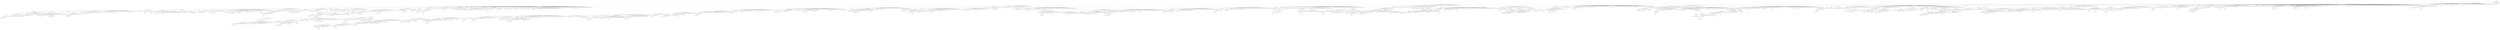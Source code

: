 strict graph "" {
	1443 -- 3956;
	1443 -- 3543;
	3956 -- 2199;
	3956 -- 3779;
	3956 -- 3032;
	3956 -- 2643;
	3956 -- 4057;
	3956 -- 1033;
	3956 -- 3947;
	2199 -- 1884;
	2199 -- 1435;
	2199 -- 3520;
	2199 -- 220;
	2199 -- 5471;
	2199 -- 1653;
	2199 -- 5833;
	2199 -- 4223;
	2199 -- 4907;
	2199 -- 4119;
	2199 -- 81;
	1884 -- 5121;
	1884 -- 5607;
	1884 -- 599;
	1884 -- 1497;
	1884 -- 787;
	1884 -- 1067;
	1884 -- 2024;
	1884 -- 2480;
	1884 -- 4913;
	1884 -- 5333;
	1884 -- 5285;
	1884 -- 1964;
	1884 -- 2476;
	1884 -- 20;
	1884 -- 5267;
	1884 -- 1855;
	1884 -- 3428;
	1884 -- 5696;
	1884 -- 5289;
	1884 -- 2059;
	1884 -- 2094;
	1884 -- 5118;
	1884 -- 3599;
	1884 -- 922;
	1884 -- 3907;
	1884 -- 4155;
	1884 -- 4537;
	1884 -- 1697;
	1884 -- 664;
	1884 -- 1074;
	1884 -- 3974;
	1884 -- 1455;
	1884 -- 5749;
	1884 -- 189;
	1884 -- 1266;
	1884 -- 2726;
	1884 -- 1031;
	1884 -- 4938;
	1884 -- 1069;
	1884 -- 5171;
	1884 -- 1765;
	1884 -- 5134;
	1884 -- 122;
	1884 -- 5415;
	1884 -- 193;
	1884 -- 1261;
	1884 -- 5601;
	1884 -- 2715;
	1884 -- 1016;
	1884 -- 2512;
	1884 -- 2126;
	1884 -- 4773;
	1884 -- 4884;
	1884 -- 1647;
	1884 -- 3227;
	1884 -- 177;
	5121 -- 1109;
	5121 -- 4813;
	5121 -- 4443;
	5121 -- 1936;
	5121 -- 1949;
	5121 -- 4754;
	5121 -- 5773;
	5121 -- 730;
	5121 -- 2216;
	5121 -- 2508;
	5121 -- 5604;
	5121 -- 1281;
	5121 -- 1254;
	5121 -- 3990;
	5121 -- 817;
	5121 -- 5323;
	5121 -- 5419;
	5121 -- 3496;
	5121 -- 2222;
	5121 -- 1433;
	5121 -- 2347;
	5121 -- 5460;
	5121 -- 1164;
	5121 -- 2583;
	5121 -- 844;
	5121 -- 5119;
	5121 -- 774;
	5121 -- 4128;
	1109 -- 2556;
	1109 -- 3363;
	1109 -- 4459;
	1109 -- 5805;
	1109 -- 3068;
	1109 -- 4288;
	1109 -- 2644;
	1109 -- 3767;
	1109 -- 1186;
	1109 -- 5911;
	1109 -- 4072;
	1109 -- 4943;
	1109 -- 3828;
	1109 -- 3237;
	1109 -- 5377;
	1109 -- 4955;
	1109 -- 1869;
	1109 -- 4798;
	1109 -- 5544;
	2556 -- 727;
	2556 -- 2800;
	2556 -- 1899;
	2556 -- 2825;
	2556 -- 3137;
	2556 -- 1695;
	2556 -- 3936;
	2556 -- 2209;
	2556 -- 3523;
	2556 -- 5263;
	2556 -- 2361;
	2556 -- 1696;
	2556 -- 3365;
	2556 -- 1220;
	2556 -- 3627;
	2556 -- 525;
	2556 -- 1907;
	2556 -- 3664;
	2556 -- 3983;
	2556 -- 84;
	2556 -- 1703;
	2556 -- 1352;
	2556 -- 5162;
	2556 -- 2295;
	2556 -- 1050;
	2556 -- 554;
	2556 -- 3989;
	2556 -- 5793;
	2556 -- 409;
	2556 -- 1325;
	2556 -- 997;
	2556 -- 2302;
	2556 -- 618;
	2556 -- 5096;
	2556 -- 77;
	2556 -- 1402;
	2556 -- 5307;
	2556 -- 4456;
	2556 -- 4436;
	2556 -- 4528;
	2556 -- 3493;
	2556 -- 2846;
	2556 -- 5901;
	2556 -- 2236;
	2556 -- 3406;
	2556 -- 4720;
	2556 -- 1922;
	2556 -- 2056;
	2556 -- 2950;
	2556 -- 2826;
	2556 -- 491;
	2556 -- 2731;
	2556 -- 945;
	2556 -- 192;
	2556 -- 873;
	2556 -- 2996;
	2556 -- 4204;
	2556 -- 350;
	2556 -- 4748;
	2556 -- 582;
	2556 -- 5877;
	2556 -- 614;
	2556 -- 3762;
	2556 -- 4085;
	2556 -- 5930;
	2556 -- 5305;
	2556 -- 3667;
	2556 -- 1123;
	2556 -- 5206;
	2556 -- 1575;
	2556 -- 1738;
	2556 -- 3751;
	2556 -- 1862;
	2556 -- 2029;
	2556 -- 2134;
	2556 -- 1598;
	2556 -- 3350;
	2556 -- 2742;
	2556 -- 4485;
	2556 -- 5308;
	2556 -- 1790;
	2556 -- 5701;
	2556 -- 645;
	2556 -- 1971;
	2556 -- 1393;
	2556 -- 5554;
	2556 -- 2238;
	2556 -- 1741;
	727 -- 3763;
	727 -- 3049;
	727 -- 3407;
	727 -- 1919;
	3763 -- 1513;
	3763 -- 5292;
	3763 -- 1245;
	3763 -- 1070;
	3763 -- 3402;
	3763 -- 128;
	3763 -- 3308;
	3763 -- 2362;
	3763 -- 277;
	3763 -- 1210;
	3763 -- 815;
	3763 -- 2639;
	3763 -- 3824;
	3763 -- 4008;
	3763 -- 4498;
	3763 -- 501;
	3763 -- 1289;
	1513 -- 4481;
	1513 -- 2822;
	1513 -- 712;
	1513 -- 2241;
	1513 -- 2659;
	1513 -- 4888;
	1513 -- 4404;
	4481 -- 5668;
	4481 -- 1631;
	4481 -- 4762;
	4481 -- 646;
	4481 -- 2975;
	4481 -- 4658;
	4481 -- 929;
	4481 -- 524;
	4481 -- 1250;
	4481 -- 2856;
	4481 -- 5648;
	4481 -- 2332;
	4481 -- 4709;
	4481 -- 4058;
	4481 -- 588;
	4481 -- 1282;
	4481 -- 3043;
	4481 -- 3603;
	4481 -- 108;
	4481 -- 4131;
	4481 -- 5231;
	4481 -- 3359;
	4481 -- 1064;
	4481 -- 1994;
	4481 -- 4029;
	4481 -- 4352;
	4481 -- 1279;
	4481 -- 2225;
	4481 -- 1955;
	4481 -- 4922;
	4481 -- 4246;
	5292 -- 502;
	5292 -- 5829;
	5292 -- 3834;
	5292 -- 4397;
	5292 -- 2827;
	5292 -- 2861;
	5292 -- 5757;
	4813 -- 5226;
	4813 -- 527;
	4813 -- 2489;
	4813 -- 4249;
	4813 -- 2285;
	4813 -- 3962;
	4813 -- 3222;
	4813 -- 5932;
	4813 -- 5269;
	4813 -- 4829;
	4813 -- 2071;
	4813 -- 4202;
	4813 -- 4152;
	4813 -- 871;
	4813 -- 4253;
	4813 -- 4740;
	4813 -- 5823;
	4813 -- 1086;
	4813 -- 477;
	4813 -- 4365;
	4813 -- 3949;
	4813 -- 4222;
	4813 -- 925;
	5226 -- 3938;
	5226 -- 3314;
	5226 -- 5712;
	5226 -- 291;
	5226 -- 3426;
	5226 -- 1221;
	5226 -- 4526;
	5226 -- 2576;
	5226 -- 5125;
	5226 -- 2478;
	5226 -- 4364;
	5226 -- 2379;
	5226 -- 2669;
	5226 -- 3682;
	5226 -- 1931;
	5226 -- 3195;
	5226 -- 1882;
	5226 -- 4449;
	5226 -- 2305;
	5226 -- 1118;
	5226 -- 4370;
	5226 -- 4712;
	5226 -- 2815;
	5226 -- 191;
	5226 -- 232;
	5226 -- 1202;
	5226 -- 4707;
	5226 -- 4753;
	5226 -- 235;
	5226 -- 5413;
	5226 -- 658;
	5226 -- 1612;
	5226 -- 1583;
	5226 -- 2722;
	5226 -- 1021;
	5226 -- 5312;
	5226 -- 5498;
	5226 -- 1492;
	5226 -- 1039;
	5226 -- 888;
	5226 -- 2792;
	5226 -- 2051;
	5226 -- 1742;
	5226 -- 1477;
	5226 -- 498;
	5226 -- 3420;
	5226 -- 2278;
	5226 -- 5299;
	5226 -- 4343;
	5226 -- 3403;
	5226 -- 1881;
	5226 -- 899;
	5226 -- 300;
	5226 -- 4903;
	3938 -- 1627;
	3938 -- 2816;
	3938 -- 2404;
	3938 -- 3097;
	3938 -- 1996;
	3938 -- 1358;
	3938 -- 3711;
	3938 -- 273;
	3938 -- 1556;
	3938 -- 454;
	3938 -- 2671;
	3938 -- 231;
	3938 -- 1532;
	3938 -- 2046;
	3938 -- 1475;
	3938 -- 1418;
	3938 -- 1783;
	3938 -- 4951;
	3938 -- 1750;
	3938 -- 4594;
	3938 -- 3714;
	3938 -- 186;
	3938 -- 1082;
	3938 -- 3090;
	3938 -- 3887;
	3938 -- 5902;
	3938 -- 5595;
	3938 -- 3071;
	3938 -- 281;
	3938 -- 4286;
	3938 -- 4688;
	3938 -- 249;
	3938 -- 194;
	3938 -- 5009;
	3938 -- 5541;
	3938 -- 3948;
	3938 -- 2972;
	3938 -- 3597;
	3938 -- 5344;
	3938 -- 3089;
	3938 -- 1525;
	1627 -- 5524;
	1627 -- 2799;
	1627 -- 5115;
	1627 -- 5538;
	1627 -- 3699;
	1627 -- 3006;
	1627 -- 486;
	5607 -- 3259;
	5607 -- 1853;
	5607 -- 1963;
	5607 -- 3139;
	5607 -- 773;
	5607 -- 4442;
	5607 -- 2092;
	5607 -- 3618;
	5607 -- 3900;
	5607 -- 254;
	5607 -- 4806;
	5607 -- 2995;
	5607 -- 3893;
	5607 -- 4236;
	5607 -- 3185;
	5607 -- 140;
	5607 -- 2219;
	5607 -- 4358;
	5607 -- 4272;
	5607 -- 864;
	5607 -- 4497;
	5607 -- 2687;
	5607 -- 872;
	5607 -- 4267;
	5607 -- 620;
	5607 -- 1866;
	5607 -- 2948;
	5607 -- 5671;
	5607 -- 5397;
	5607 -- 1483;
	5607 -- 5387;
	5607 -- 5909;
	5607 -- 4203;
	5607 -- 2945;
	5607 -- 3427;
	5607 -- 4231;
	5607 -- 4711;
	5607 -- 5259;
	5607 -- 2660;
	5607 -- 4541;
	5607 -- 4197;
	5607 -- 4677;
	5607 -- 576;
	5607 -- 1227;
	5607 -- 1150;
	5607 -- 3272;
	5607 -- 3758;
	5607 -- 809;
	5607 -- 4019;
	5607 -- 3920;
	5607 -- 1127;
	5607 -- 2211;
	5607 -- 2946;
	5607 -- 2681;
	5607 -- 5167;
	5607 -- 7;
	5607 -- 200;
	5607 -- 5559;
	5607 -- 5787;
	5607 -- 170;
	5607 -- 5207;
	5607 -- 733;
	5607 -- 968;
	5607 -- 4673;
	5607 -- 587;
	5607 -- 4589;
	5607 -- 5760;
	5607 -- 1355;
	5607 -- 5849;
	5607 -- 2577;
	5607 -- 4765;
	5607 -- 3892;
	5607 -- 1438;
	5607 -- 2992;
	5607 -- 5180;
	5607 -- 2136;
	5607 -- 4644;
	5607 -- 4883;
	5607 -- 5741;
	5607 -- 935;
	5607 -- 465;
	5607 -- 2325;
	5607 -- 4949;
	5607 -- 1257;
	5607 -- 442;
	5607 -- 1552;
	5607 -- 3451;
	5607 -- 2170;
	5607 -- 2876;
	5607 -- 5326;
	5607 -- 4591;
	5607 -- 4814;
	5607 -- 1066;
	5607 -- 1054;
	5607 -- 1596;
	5607 -- 3265;
	5607 -- 5753;
	5607 -- 1933;
	5607 -- 4330;
	5607 -- 3540;
	5607 -- 1174;
	5607 -- 1071;
	5607 -- 2131;
	5607 -- 1479;
	5607 -- 4957;
	5607 -- 5807;
	5607 -- 1850;
	5607 -- 1192;
	5607 -- 1255;
	5607 -- 4695;
	5607 -- 2578;
	5607 -- 1022;
	5607 -- 2757;
	5607 -- 3305;
	5607 -- 2750;
	5607 -- 3661;
	5607 -- 4800;
	5607 -- 3611;
	5607 -- 3158;
	5607 -- 3317;
	5607 -- 1165;
	5607 -- 3295;
	5607 -- 133;
	5607 -- 2449;
	5607 -- 5664;
	5607 -- 5353;
	5607 -- 5884;
	5607 -- 2298;
	5607 -- 3446;
	5607 -- 3358;
	5607 -- 4050;
	5607 -- 5367;
	5607 -- 5514;
	5607 -- 4797;
	5607 -- 3179;
	5607 -- 5116;
	5607 -- 115;
	5607 -- 3975;
	3259 -- 2851;
	3259 -- 5094;
	3259 -- 1095;
	3259 -- 5657;
	3259 -- 784;
	3259 -- 984;
	3259 -- 82;
	3259 -- 622;
	3259 -- 515;
	3259 -- 1901;
	3259 -- 4622;
	3259 -- 2402;
	3259 -- 400;
	3259 -- 3077;
	3259 -- 2491;
	3259 -- 628;
	3259 -- 3316;
	3259 -- 1902;
	3259 -- 5854;
	3259 -- 5008;
	3259 -- 902;
	3259 -- 5193;
	3259 -- 4325;
	3259 -- 613;
	3259 -- 2045;
	3259 -- 5271;
	3259 -- 5663;
	3259 -- 417;
	3259 -- 5529;
	3259 -- 5845;
	3259 -- 2859;
	3259 -- 3685;
	3259 -- 4484;
	3259 -- 5597;
	3259 -- 3522;
	3259 -- 236;
	3259 -- 821;
	3259 -- 4681;
	3259 -- 2227;
	3259 -- 5075;
	3259 -- 5159;
	3259 -- 2068;
	3259 -- 4850;
	3259 -- 2035;
	3259 -- 267;
	3259 -- 4805;
	3259 -- 830;
	3259 -- 5380;
	3259 -- 3400;
	3259 -- 4277;
	3259 -- 5910;
	3259 -- 451;
	3259 -- 268;
	3259 -- 4454;
	3259 -- 3934;
	3259 -- 3035;
	3259 -- 4024;
	3259 -- 4047;
	3259 -- 3282;
	3259 -- 5146;
	3259 -- 230;
	3259 -- 2145;
	3259 -- 5117;
	3259 -- 429;
	3259 -- 1182;
	3259 -- 3915;
	3259 -- 584;
	3259 -- 1314;
	3259 -- 4389;
	2851 -- 5166;
	2851 -- 24;
	2851 -- 4603;
	2851 -- 4934;
	2851 -- 1421;
	5166 -- 50;
	5166 -- 325;
	5166 -- 4935;
	5166 -- 107;
	5166 -- 2832;
	5166 -- 1488;
	5166 -- 1522;
	5166 -- 3744;
	5166 -- 2568;
	5166 -- 2904;
	5166 -- 1673;
	5166 -- 4535;
	5166 -- 3668;
	5166 -- 439;
	5166 -- 604;
	5166 -- 2284;
	5166 -- 121;
	5166 -- 5875;
	5166 -- 1861;
	5166 -- 3993;
	5166 -- 3924;
	5166 -- 4632;
	5166 -- 5437;
	5166 -- 1027;
	5166 -- 1893;
	5166 -- 3055;
	5166 -- 3301;
	5166 -- 4696;
	5166 -- 3605;
	5166 -- 1215;
	5166 -- 1974;
	5166 -- 483;
	5166 -- 5443;
	5166 -- 1185;
	5166 -- 1096;
	5166 -- 2506;
	5166 -- 5279;
	5166 -- 1280;
	5166 -- 5852;
	5166 -- 2810;
	5166 -- 41;
	5166 -- 5808;
	5166 -- 4010;
	5166 -- 493;
	5166 -- 3899;
	5166 -- 2220;
	5166 -- 1571;
	5166 -- 1286;
	5166 -- 1339;
	1853 -- 4565;
	1853 -- 4702;
	1853 -- 2089;
	1853 -- 2889;
	1853 -- 2551;
	1853 -- 383;
	1853 -- 4718;
	1853 -- 4837;
	1853 -- 3689;
	1853 -- 5041;
	1853 -- 5756;
	1853 -- 1635;
	1853 -- 1193;
	1853 -- 4333;
	1853 -- 478;
	1853 -- 4263;
	1853 -- 5406;
	1853 -- 2301;
	1853 -- 2021;
	4565 -- 553;
	4565 -- 1241;
	4565 -- 5361;
	4565 -- 2546;
	4565 -- 3342;
	4565 -- 5640;
	4565 -- 756;
	553 -- 5739;
	553 -- 697;
	553 -- 790;
	553 -- 1386;
	5739 -- 1662;
	5739 -- 4849;
	5739 -- 308;
	5739 -- 2911;
	5739 -- 5047;
	5739 -- 3360;
	5739 -- 397;
	5739 -- 4521;
	5739 -- 2741;
	5739 -- 928;
	3314 -- 4496;
	3314 -- 3944;
	3314 -- 3018;
	3314 -- 4242;
	3314 -- 4508;
	3314 -- 4207;
	3314 -- 5152;
	3314 -- 4096;
	3314 -- 3067;
	3314 -- 4743;
	3314 -- 93;
	3314 -- 716;
	3314 -- 3485;
	3314 -- 965;
	3314 -- 2118;
	3314 -- 2112;
	3314 -- 4232;
	3314 -- 3304;
	3314 -- 823;
	3314 -- 2462;
	3314 -- 4018;
	3314 -- 1745;
	3314 -- 4234;
	3314 -- 1319;
	3314 -- 4061;
	3314 -- 5281;
	3314 -- 3994;
	3314 -- 1846;
	3314 -- 4855;
	3314 -- 1584;
	3314 -- 184;
	3314 -- 862;
	3314 -- 3600;
	3314 -- 2783;
	3314 -- 5810;
	3314 -- 1507;
	3314 -- 209;
	3314 -- 3613;
	2800 -- 2683;
	2800 -- 1183;
	2683 -- 853;
	2683 -- 28;
	2683 -- 5053;
	2683 -- 1104;
	2683 -- 5071;
	2683 -- 514;
	2683 -- 4341;
	853 -- 2885;
	853 -- 4799;
	853 -- 1572;
	1899 -- 4190;
	1899 -- 2230;
	1899 -- 808;
	1899 -- 541;
	4190 -- 2349;
	4190 -- 1533;
	4190 -- 378;
	4190 -- 4394;
	4190 -- 1838;
	4190 -- 948;
	4190 -- 3344;
	4190 -- 2999;
	4190 -- 3967;
	4190 -- 2415;
	4190 -- 2036;
	4190 -- 3686;
	4190 -- 61;
	4190 -- 5412;
	4190 -- 3393;
	4190 -- 2531;
	4190 -- 1373;
	2349 -- 1511;
	3363 -- 1828;
	3363 -- 4368;
	3363 -- 3492;
	3363 -- 1754;
	3363 -- 1181;
	3363 -- 1501;
	3363 -- 5874;
	3363 -- 5737;
	3363 -- 1100;
	3363 -- 4540;
	3363 -- 619;
	3363 -- 794;
	3363 -- 5650;
	1828 -- 1268;
	1828 -- 4315;
	1828 -- 2433;
	1828 -- 3303;
	1828 -- 4273;
	1828 -- 3628;
	1828 -- 4817;
	1828 -- 2146;
	1828 -- 5068;
	1828 -- 375;
	1828 -- 3459;
	1828 -- 3850;
	1828 -- 704;
	1828 -- 4559;
	1828 -- 3025;
	1828 -- 3528;
	1828 -- 2991;
	1828 -- 3980;
	1828 -- 2675;
	1828 -- 4731;
	1828 -- 5143;
	1828 -- 1681;
	1828 -- 4613;
	1828 -- 1025;
	1828 -- 370;
	1828 -- 5300;
	1828 -- 5814;
	1828 -- 3982;
	1828 -- 3408;
	1828 -- 1543;
	1828 -- 75;
	1268 -- 4505;
	1268 -- 1075;
	1268 -- 4086;
	1268 -- 5675;
	1268 -- 5247;
	1268 -- 2498;
	1268 -- 2969;
	1268 -- 2511;
	1268 -- 5499;
	1268 -- 2592;
	1268 -- 5543;
	1268 -- 2311;
	1268 -- 4629;
	1268 -- 4146;
	1268 -- 4294;
	1268 -- 4580;
	1268 -- 5512;
	1268 -- 3442;
	1268 -- 3669;
	1268 -- 1980;
	1268 -- 4647;
	1268 -- 2239;
	1268 -- 5192;
	1268 -- 2529;
	1268 -- 353;
	1268 -- 1551;
	1268 -- 3719;
	1268 -- 3491;
	1268 -- 5282;
	1268 -- 1247;
	1268 -- 4413;
	1268 -- 1081;
	1268 -- 4616;
	1268 -- 3268;
	1268 -- 4544;
	1268 -- 5274;
	1268 -- 4587;
	1268 -- 4643;
	1268 -- 5881;
	1268 -- 4685;
	4505 -- 3942;
	4505 -- 16;
	4505 -- 4117;
	4505 -- 5255;
	4505 -- 5455;
	4505 -- 3037;
	4505 -- 240;
	4505 -- 869;
	4505 -- 729;
	4505 -- 2646;
	4505 -- 5937;
	4505 -- 2895;
	4505 -- 4403;
	4505 -- 2634;
	4505 -- 4279;
	4505 -- 2139;
	4505 -- 3404;
	4505 -- 4690;
	4505 -- 673;
	4505 -- 5831;
	4505 -- 1795;
	4505 -- 1158;
	4505 -- 318;
	4505 -- 3945;
	4505 -- 1201;
	4505 -- 336;
	4505 -- 2385;
	4505 -- 169;
	4505 -- 3202;
	4505 -- 3588;
	4505 -- 3124;
	4505 -- 5475;
	4505 -- 5417;
	4505 -- 1428;
	3942 -- 2388;
	3942 -- 2781;
	3942 -- 2372;
	3942 -- 178;
	3942 -- 5078;
	3942 -- 2250;
	3942 -- 752;
	3942 -- 1122;
	3942 -- 5661;
	3942 -- 5710;
	3942 -- 418;
	3942 -- 5316;
	3942 -- 5631;
	3942 -- 4189;
	2388 -- 5403;
	2388 -- 5895;
	2388 -- 3786;
	2388 -- 4504;
	2388 -- 3482;
	2388 -- 12;
	2388 -- 3770;
	2388 -- 1867;
	2388 -- 5638;
	2388 -- 460;
	2388 -- 867;
	2388 -- 3056;
	2388 -- 982;
	2388 -- 434;
	2388 -- 2961;
	2388 -- 2570;
	2388 -- 5783;
	2388 -- 5673;
	2388 -- 1068;
	2388 -- 1364;
	2388 -- 536;
	2388 -- 1879;
	2388 -- 482;
	2388 -- 652;
	2388 -- 5483;
	5403 -- 3596;
	5403 -- 1188;
	5403 -- 229;
	5403 -- 5087;
	5403 -- 2784;
	5403 -- 1564;
	5403 -- 2943;
	5403 -- 1196;
	5403 -- 2874;
	5403 -- 2833;
	5403 -- 373;
	5403 -- 5054;
	5403 -- 567;
	5403 -- 3580;
	5403 -- 887;
	5403 -- 5202;
	5403 -- 1020;
	5403 -- 3333;
	5403 -- 3782;
	5403 -- 1937;
	5403 -- 2960;
	3596 -- 943;
	3596 -- 3709;
	3596 -- 5339;
	3596 -- 4828;
	3596 -- 1616;
	3596 -- 1506;
	3596 -- 2464;
	3596 -- 218;
	3596 -- 5084;
	3596 -- 398;
	3596 -- 5433;
	3596 -- 3082;
	3596 -- 2534;
	943 -- 1891;
	943 -- 3787;
	943 -- 5335;
	943 -- 1384;
	943 -- 3809;
	943 -- 2509;
	943 -- 3112;
	943 -- 5606;
	943 -- 2630;
	943 -- 1873;
	943 -- 2756;
	943 -- 5885;
	943 -- 299;
	943 -- 1580;
	943 -- 4874;
	943 -- 747;
	943 -- 1006;
	943 -- 310;
	943 -- 5585;
	943 -- 1959;
	943 -- 2306;
	943 -- 3207;
	943 -- 256;
	943 -- 2772;
	943 -- 3792;
	943 -- 1478;
	1891 -- 2560;
	1891 -- 2406;
	1891 -- 1394;
	1891 -- 2829;
	1891 -- 3697;
	1891 -- 2934;
	1891 -- 3819;
	1891 -- 5374;
	1891 -- 2682;
	1891 -- 3853;
	1891 -- 1413;
	1891 -- 560;
	1891 -- 4162;
	1891 -- 1900;
	1891 -- 5947;
	1891 -- 3594;
	1891 -- 204;
	1891 -- 5382;
	1891 -- 4291;
	1891 -- 1561;
	1891 -- 1371;
	1891 -- 5101;
	1891 -- 5306;
	1891 -- 53;
	1891 -- 1641;
	1891 -- 4621;
	1891 -- 1941;
	1891 -- 5173;
	1891 -- 205;
	1891 -- 2959;
	1891 -- 4049;
	1891 -- 3144;
	1891 -- 903;
	1891 -- 4396;
	1891 -- 4067;
	1891 -- 5711;
	1891 -- 4873;
	1891 -- 5464;
	1891 -- 4896;
	1891 -- 5123;
	2560 -- 469;
	2560 -- 3267;
	2560 -- 4028;
	2560 -- 4937;
	2560 -- 4571;
	469 -- 1671;
	469 -- 4987;
	469 -- 321;
	469 -- 2037;
	469 -- 4924;
	469 -- 3516;
	469 -- 5521;
	469 -- 2078;
	469 -- 1238;
	469 -- 2011;
	469 -- 2532;
	469 -- 3745;
	1671 -- 4963;
	1671 -- 3500;
	1671 -- 1170;
	1671 -- 1001;
	1671 -- 926;
	1671 -- 5745;
	1671 -- 1199;
	1671 -- 5372;
	1671 -- 3477;
	4963 -- 2103;
	4963 -- 2162;
	4963 -- 4297;
	4963 -- 4054;
	4963 -- 5035;
	4963 -- 3376;
	4963 -- 3450;
	4963 -- 1600;
	4963 -- 431;
	4963 -- 1059;
	4963 -- 5186;
	4963 -- 4046;
	2103 -- 677;
	2103 -- 3724;
	2103 -- 2701;
	2103 -- 3277;
	2103 -- 5440;
	2103 -- 4093;
	2103 -- 5535;
	677 -- 2963;
	677 -- 345;
	677 -- 4375;
	677 -- 4914;
	677 -- 5020;
	677 -- 459;
	677 -- 5441;
	677 -- 3019;
	677 -- 2169;
	677 -- 4432;
	677 -- 1024;
	677 -- 2624;
	677 -- 806;
	677 -- 349;
	677 -- 1464;
	677 -- 5780;
	677 -- 4655;
	677 -- 1307;
	677 -- 1207;
	677 -- 1555;
	677 -- 5006;
	677 -- 5943;
	677 -- 4641;
	677 -- 405;
	3944 -- 3315;
	3944 -- 4825;
	3944 -- 2691;
	3944 -- 5694;
	3944 -- 1331;
	3944 -- 2343;
	3944 -- 4303;
	3944 -- 5106;
	3944 -- 3114;
	3944 -- 1694;
	3944 -- 5287;
	3944 -- 4897;
	3944 -- 3101;
	3944 -- 4165;
	3944 -- 1388;
	3944 -- 4717;
	3944 -- 4092;
	3944 -- 4796;
	3944 -- 5532;
	3944 -- 1719;
	3944 -- 3044;
	3944 -- 5692;
	3944 -- 1644;
	3944 -- 1816;
	3944 -- 4692;
	3944 -- 1035;
	3944 -- 3919;
	3944 -- 4209;
	3944 -- 2791;
	3944 -- 760;
	3944 -- 4129;
	3944 -- 4832;
	3944 -- 4996;
	3944 -- 282;
	3944 -- 5237;
	3315 -- 2140;
	3315 -- 5912;
	2140 -- 1777;
	2140 -- 3231;
	2140 -- 3377;
	2140 -- 2419;
	2140 -- 703;
	4825 -- 4388;
	4825 -- 5205;
	4825 -- 4741;
	4825 -- 1340;
	4825 -- 768;
	4825 -- 4251;
	4825 -- 714;
	4825 -- 2685;
	4825 -- 1156;
	4825 -- 1565;
	4825 -- 5029;
	4825 -- 1047;
	4825 -- 1939;
	4825 -- 3411;
	4825 -- 4703;
	4825 -- 2247;
	4388 -- 40;
	4388 -- 2187;
	4388 -- 3736;
	4388 -- 5825;
	4388 -- 905;
	4388 -- 812;
	4388 -- 2025;
	4388 -- 5679;
	40 -- 4148;
	40 -- 5242;
	40 -- 5216;
	40 -- 119;
	40 -- 5719;
	40 -- 2138;
	40 -- 4704;
	40 -- 3367;
	40 -- 4400;
	40 -- 3570;
	40 -- 5796;
	40 -- 5066;
	40 -- 4081;
	40 -- 3752;
	40 -- 1930;
	40 -- 1351;
	40 -- 3201;
	40 -- 5550;
	1963 -- 4608;
	1963 -- 5873;
	1963 -- 2168;
	1963 -- 2409;
	1963 -- 2074;
	1963 -- 2922;
	1963 -- 558;
	1963 -- 3310;
	1963 -- 2153;
	1963 -- 5890;
	1963 -- 3286;
	1963 -- 4782;
	1963 -- 2249;
	1963 -- 740;
	1963 -- 2364;
	1963 -- 710;
	1963 -- 5402;
	1963 -- 4570;
	1963 -- 2662;
	1963 -- 5629;
	1963 -- 4256;
	1963 -- 4179;
	1963 -- 4480;
	1963 -- 3903;
	1963 -- 436;
	1963 -- 4576;
	1963 -- 4547;
	1963 -- 1128;
	1963 -- 1688;
	1963 -- 4999;
	1963 -- 5187;
	1963 -- 5085;
	1963 -- 3906;
	1963 -- 39;
	1963 -- 3238;
	1963 -- 4700;
	1963 -- 5882;
	1963 -- 5280;
	1963 -- 1248;
	1963 -- 939;
	1963 -- 3726;
	1963 -- 2099;
	1963 -- 2377;
	1963 -- 2612;
	1963 -- 9;
	1963 -- 5135;
	1963 -- 4538;
	1963 -- 4868;
	1963 -- 4017;
	1963 -- 5235;
	1963 -- 2315;
	1963 -- 1645;
	1963 -- 5835;
	1963 -- 4953;
	1963 -- 2317;
	1963 -- 2590;
	1963 -- 5016;
	4608 -- 157;
	4608 -- 2128;
	4608 -- 893;
	4608 -- 2080;
	4608 -- 4467;
	4608 -- 5358;
	4608 -- 1807;
	4608 -- 2957;
	4608 -- 5582;
	4608 -- 1539;
	4608 -- 1799;
	4608 -- 750;
	4608 -- 1535;
	4608 -- 4555;
	4608 -- 3166;
	4608 -- 42;
	4608 -- 3940;
	4608 -- 924;
	4608 -- 225;
	4608 -- 4560;
	4608 -- 1679;
	4608 -- 811;
	4608 -- 676;
	4608 -- 1463;
	4608 -- 1044;
	4608 -- 2831;
	4608 -- 615;
	4608 -- 2678;
	4608 -- 3205;
	4608 -- 5872;
	4608 -- 301;
	4608 -- 3722;
	4608 -- 612;
	4608 -- 1780;
	4608 -- 2559;
	4608 -- 5742;
	4608 -- 44;
	4608 -- 4026;
	4608 -- 5718;
	4608 -- 3823;
	4608 -- 5273;
	4608 -- 83;
	4608 -- 4020;
	4608 -- 269;
	4608 -- 2994;
	4608 -- 5672;
	4608 -- 4939;
	4608 -- 5940;
	4608 -- 3302;
	4608 -- 3384;
	4608 -- 1718;
	4608 -- 1559;
	4608 -- 1449;
	4608 -- 4350;
	4608 -- 5454;
	4608 -- 1722;
	4608 -- 2790;
	4608 -- 4391;
	4608 -- 5340;
	4608 -- 3855;
	4608 -- 5848;
	4608 -- 2811;
	157 -- 3774;
	1075 -- 2547;
	1075 -- 3784;
	1075 -- 1979;
	1075 -- 1359;
	2547 -- 437;
	2547 -- 642;
	437 -- 4836;
	437 -- 5131;
	437 -- 3795;
	437 -- 960;
	5094 -- 4138;
	5094 -- 5410;
	5094 -- 826;
	5094 -- 1925;
	5094 -- 3215;
	5094 -- 51;
	5094 -- 2880;
	5094 -- 2900;
	5094 -- 745;
	5094 -- 4747;
	5094 -- 1970;
	5094 -- 5198;
	5094 -- 1811;
	5094 -- 1213;
	5094 -- 1951;
	5094 -- 2618;
	5094 -- 3023;
	5094 -- 3494;
	5094 -- 5858;
	5094 -- 1620;
	5094 -- 2348;
	5094 -- 2588;
	5094 -- 3656;
	3139 -- 4448;
	3139 -- 4292;
	3139 -- 1216;
	4448 -- 5540;
	4448 -- 1657;
	4448 -- 3663;
	4448 -- 1300;
	4448 -- 87;
	4448 -- 3345;
	4448 -- 1051;
	4448 -- 2432;
	4448 -- 3587;
	4448 -- 3847;
	4448 -- 2039;
	4448 -- 4965;
	4448 -- 1311;
	4448 -- 5782;
	4448 -- 327;
	4448 -- 422;
	4448 -- 2264;
	4448 -- 2848;
	4448 -- 3276;
	4448 -- 4777;
	4448 -- 2541;
	4448 -- 499;
	4448 -- 2228;
	4448 -- 1883;
	4448 -- 1265;
	4448 -- 32;
	4448 -- 4426;
	4448 -- 3953;
	4448 -- 3871;
	4459 -- 3106;
	2406 -- 4860;
	2406 -- 896;
	2406 -- 1097;
	2406 -- 5436;
	2406 -- 1244;
	2406 -- 2692;
	2406 -- 5709;
	2406 -- 963;
	2406 -- 1410;
	2406 -- 1423;
	2406 -- 2461;
	2406 -- 3456;
	2406 -- 3370;
	2406 -- 2955;
	2406 -- 4794;
	2406 -- 1549;
	2406 -- 2673;
	4860 -- 3633;
	4860 -- 1379;
	4860 -- 1920;
	4860 -- 906;
	4860 -- 5392;
	4860 -- 3182;
	4860 -- 2231;
	4860 -- 1502;
	4860 -- 758;
	4860 -- 5562;
	4860 -- 1040;
	4860 -- 2892;
	4860 -- 3002;
	4860 -- 1323;
	4860 -- 3641;
	4860 -- 3251;
	4860 -- 120;
	4860 -- 4611;
	4860 -- 3439;
	4860 -- 2123;
	4860 -- 1827;
	3633 -- 3688;
	3633 -- 106;
	3633 -- 55;
	3633 -- 3389;
	3633 -- 2951;
	3633 -- 4219;
	3633 -- 2717;
	3633 -- 2664;
	3633 -- 2939;
	3633 -- 3147;
	3633 -- 1731;
	3633 -- 4406;
	3633 -- 4043;
	3633 -- 5472;
	3633 -- 5400;
	3633 -- 4804;
	3633 -- 5942;
	3688 -- 3323;
	3688 -- 145;
	3688 -- 662;
	3688 -- 3921;
	3688 -- 3870;
	3688 -- 1434;
	3688 -- 4051;
	3688 -- 1674;
	3688 -- 2149;
	3688 -- 3356;
	3688 -- 1888;
	3688 -- 4084;
	3688 -- 4416;
	3688 -- 837;
	3688 -- 2622;
	3688 -- 2344;
	3688 -- 1222;
	3688 -- 4858;
	3688 -- 4779;
	3688 -- 1995;
	3688 -- 3607;
	3688 -- 1101;
	3688 -- 3806;
	1095 -- 4421;
	1095 -- 2006;
	1095 -- 5251;
	1095 -- 2226;
	1095 -- 1262;
	1095 -- 3178;
	4421 -- 782;
	4421 -- 4737;
	4421 -- 476;
	4421 -- 1537;
	4421 -- 2083;
	4421 -- 3470;
	4421 -- 3645;
	782 -- 1661;
	782 -- 3684;
	782 -- 3651;
	782 -- 1874;
	782 -- 5857;
	782 -- 5052;
	782 -- 1527;
	782 -- 746;
	1661 -- 3247;
	5873 -- 2063;
	5873 -- 5548;
	5873 -- 3563;
	5873 -- 323;
	5873 -- 4831;
	2063 -- 3499;
	2063 -- 1084;
	2063 -- 223;
	2063 -- 523;
	2063 -- 542;
	2063 -- 5373;
	3499 -- 3467;
	3499 -- 5217;
	3467 -- 3250;
	3250 -- 2203;
	3250 -- 297;
	3250 -- 444;
	3250 -- 5682;
	527 -- 1078;
	527 -- 4452;
	527 -- 3817;
	527 -- 2309;
	527 -- 5477;
	527 -- 2129;
	527 -- 5384;
	527 -- 5689;
	1078 -- 5495;
	1078 -- 1581;
	1078 -- 2944;
	1078 -- 3399;
	1078 -- 1915;
	1078 -- 1189;
	1078 -- 4283;
	1078 -- 3793;
	1078 -- 5681;
	5495 -- 3568;
	5495 -- 3143;
	5495 -- 5317;
	5495 -- 2591;
	5495 -- 3373;
	3568 -- 5444;
	3568 -- 364;
	3568 -- 332;
	3568 -- 5383;
	3568 -- 4839;
	3568 -- 1894;
	3568 -- 4260;
	3568 -- 4184;
	3568 -- 2589;
	3568 -- 1793;
	3568 -- 5732;
	3568 -- 734;
	5444 -- 4997;
	5444 -- 4742;
	5444 -- 4645;
	5444 -- 1977;
	5444 -- 3740;
	5444 -- 3738;
	5444 -- 4659;
	5444 -- 2720;
	5444 -- 1447;
	5444 -- 1700;
	5444 -- 480;
	5444 -- 1599;
	5444 -- 3364;
	5444 -- 5730;
	5444 -- 5743;
	5444 -- 5310;
	1657 -- 3218;
	1657 -- 2613;
	1657 -- 4807;
	1657 -- 346;
	1657 -- 5097;
	1657 -- 3157;
	1657 -- 4824;
	1657 -- 5266;
	1657 -- 3253;
	1657 -- 2767;
	1657 -- 2744;
	1657 -- 4763;
	1657 -- 2290;
	3218 -- 1236;
	3218 -- 19;
	3218 -- 3649;
	3218 -- 3660;
	3218 -- 197;
	3218 -- 722;
	3218 -- 4078;
	3218 -- 253;
	3218 -- 1835;
	3218 -- 4479;
	1236 -- 3557;
	1236 -- 1562;
	1236 -- 1167;
	1236 -- 701;
	1236 -- 464;
	1236 -- 2728;
	1236 -- 25;
	1236 -- 264;
	1236 -- 3548;
	1236 -- 4239;
	1236 -- 4490;
	1236 -- 3811;
	3557 -- 5341;
	3557 -- 3826;
	3557 -- 4733;
	1631 -- 1229;
	1631 -- 3104;
	1631 -- 1546;
	1631 -- 762;
	1631 -- 529;
	1631 -- 4270;
	1631 -- 1439;
	1229 -- 3958;
	1229 -- 1146;
	3958 -- 1875;
	3958 -- 4318;
	3958 -- 5110;
	3958 -- 2014;
	3958 -- 4567;
	3958 -- 4380;
	1875 -- 3122;
	1875 -- 3624;
	1875 -- 3681;
	1875 -- 4854;
	1875 -- 1857;
	3122 -- 1788;
	3122 -- 3175;
	3122 -- 5378;
	3122 -- 5633;
	3122 -- 3950;
	1788 -- 3111;
	1788 -- 3189;
	1788 -- 1642;
	1788 -- 991;
	1788 -- 1242;
	3111 -- 3453;
	3111 -- 3964;
	4762 -- 1987;
	4762 -- 1000;
	4762 -- 4952;
	4762 -- 725;
	4762 -- 1453;
	4762 -- 3098;
	4762 -- 3164;
	1987 -- 1353;
	1987 -- 4624;
	1987 -- 5565;
	1987 -- 3527;
	1987 -- 2178;
	1987 -- 626;
	1987 -- 3849;
	1987 -- 147;
	1987 -- 829;
	1987 -- 4173;
	1987 -- 4003;
	1987 -- 1278;
	1987 -- 1810;
	1987 -- 4262;
	1987 -- 1512;
	1987 -- 2797;
	5829 -- 2764;
	5829 -- 3573;
	5829 -- 3030;
	5829 -- 1338;
	5829 -- 3890;
	5829 -- 3452;
	5829 -- 5276;
	5829 -- 1042;
	5829 -- 2658;
	5829 -- 2312;
	5829 -- 1847;
	5829 -- 4006;
	5829 -- 4469;
	5829 -- 4574;
	2764 -- 780;
	2764 -- 3933;
	2764 -- 367;
	2764 -- 2452;
	780 -- 5190;
	780 -- 1383;
	2825 -- 1062;
	2691 -- 2061;
	2691 -- 4470;
	2691 -- 3062;
	2691 -- 572;
	2691 -- 21;
	2691 -- 828;
	2691 -- 5098;
	2691 -- 3015;
	2691 -- 3840;
	2691 -- 5908;
	2691 -- 2038;
	2691 -- 4697;
	2691 -- 681;
	2691 -- 5847;
	2691 -- 578;
	2691 -- 1385;
	2691 -- 4451;
	2691 -- 2481;
	2691 -- 1757;
	2691 -- 2004;
	2691 -- 2030;
	2691 -- 3539;
	2691 -- 4662;
	2691 -- 5887;
	2691 -- 2107;
	2691 -- 5643;
	2691 -- 1055;
	2691 -- 1536;
	2691 -- 2237;
	2691 -- 3852;
	2691 -- 4399;
	2691 -- 863;
	2691 -- 5342;
	2691 -- 2487;
	2691 -- 1225;
	2691 -- 4063;
	2691 -- 1344;
	2691 -- 2907;
	2061 -- 1296;
	2061 -- 2101;
	2061 -- 5623;
	2061 -- 1169;
	2061 -- 1704;
	2061 -- 4163;
	2061 -- 801;
	2061 -- 3632;
	2061 -- 1350;
	2061 -- 629;
	2061 -- 841;
	2061 -- 1624;
	2061 -- 2457;
	2061 -- 944;
	2061 -- 3659;
	2061 -- 456;
	2061 -- 550;
	2061 -- 610;
	2061 -- 3165;
	1296 -- 3354;
	3354 -- 4156;
	3354 -- 4351;
	4156 -- 5846;
	4156 -- 562;
	4156 -- 4171;
	5846 -- 1710;
	5846 -- 846;
	5846 -- 4752;
	5846 -- 1269;
	2006 -- 1573;
	2006 -- 3434;
	2006 -- 2307;
	2006 -- 3673;
	2006 -- 392;
	2006 -- 4109;
	2006 -- 956;
	2006 -- 1545;
	1573 -- 605;
	1573 -- 1114;
	1573 -- 49;
	1245 -- 2259;
	1245 -- 5138;
	1245 -- 824;
	1245 -- 595;
	1245 -- 2390;
	1245 -- 1517;
	1245 -- 4980;
	1245 -- 2745;
	1245 -- 3388;
	1245 -- 941;
	1245 -- 1347;
	1245 -- 208;
	1245 -- 986;
	1245 -- 5063;
	1245 -- 5211;
	1245 -- 1376;
	1245 -- 3465;
	1245 -- 3675;
	1245 -- 298;
	1245 -- 1613;
	1245 -- 1304;
	1245 -- 1684;
	1245 -- 65;
	1245 -- 1005;
	1245 -- 1256;
	1245 -- 492;
	1245 -- 5494;
	1245 -- 5182;
	1245 -- 4885;
	1245 -- 245;
	1245 -- 1818;
	1245 -- 2201;
	1245 -- 5724;
	1245 -- 2869;
	1245 -- 3398;
	1245 -- 3541;
	1245 -- 4602;
	1245 -- 2490;
	1245 -- 4715;
	1245 -- 2016;
	2259 -- 3775;
	2259 -- 4991;
	2259 -- 2926;
	2259 -- 4876;
	2259 -- 3721;
	3775 -- 3242;
	3775 -- 2366;
	3775 -- 1693;
	3775 -- 2688;
	3242 -- 1360;
	646 -- 5347;
	646 -- 3064;
	5347 -- 3435;
	773 -- 352;
	773 -- 1739;
	773 -- 3162;
	773 -- 4212;
	773 -- 4453;
	773 -- 2839;
	773 -- 1940;
	773 -- 3362;
	773 -- 5209;
	773 -- 3468;
	773 -- 2124;
	773 -- 4194;
	773 -- 4317;
	773 -- 5840;
	773 -- 2155;
	773 -- 3387;
	773 -- 4648;
	773 -- 632;
	773 -- 2663;
	773 -- 4395;
	773 -- 1160;
	773 -- 2593;
	352 -- 5213;
	352 -- 3188;
	352 -- 978;
	352 -- 5662;
	5213 -- 2740;
	5213 -- 2435;
	5213 -- 1482;
	5213 -- 1470;
	5213 -- 5365;
	5213 -- 5945;
	5213 -- 2854;
	2740 -- 2426;
	2740 -- 2920;
	2740 -- 2748;
	2740 -- 2196;
	2740 -- 317;
	2740 -- 2337;
	2740 -- 585;
	2740 -- 2270;
	2740 -- 4893;
	2740 -- 2837;
	2740 -- 3234;
	2092 -- 4593;
	2092 -- 4708;
	2092 -- 2916;
	2092 -- 2819;
	2092 -- 5934;
	2092 -- 2287;
	2092 -- 4892;
	2092 -- 3458;
	2092 -- 4732;
	2092 -- 3578;
	2092 -- 5434;
	2092 -- 3172;
	2092 -- 1686;
	2092 -- 5923;
	2092 -- 5302;
	2092 -- 3821;
	2092 -- 857;
	2092 -- 1878;
	2092 -- 3916;
	2092 -- 4923;
	2092 -- 5771;
	2092 -- 4141;
	4593 -- 2535;
	4593 -- 5928;
	4593 -- 5150;
	4593 -- 3643;
	2535 -- 2371;
	2535 -- 2841;
	2535 -- 4346;
	2535 -- 4730;
	2535 -- 1712;
	2535 -- 334;
	2535 -- 2648;
	2535 -- 5002;
	2535 -- 5426;
	2535 -- 466;
	2535 -- 4378;
	2371 -- 1468;
	2371 -- 5278;
	2371 -- 88;
	2371 -- 5072;
	2371 -- 3743;
	2371 -- 4721;
	2371 -- 3908;
	2371 -- 5015;
	2371 -- 5798;
	2371 -- 2127;
	2371 -- 894;
	2371 -- 5621;
	2371 -- 683;
	2371 -- 5265;
	2371 -- 3206;
	2371 -- 5163;
	2371 -- 1997;
	2371 -- 2956;
	2371 -- 2700;
	2371 -- 992;
	2371 -- 3620;
	2371 -- 5625;
	145 -- 3872;
	145 -- 1956;
	145 -- 4545;
	145 -- 1831;
	145 -- 2597;
	145 -- 3797;
	145 -- 2018;
	145 -- 5907;
	145 -- 5155;
	145 -- 4334;
	145 -- 559;
	145 -- 441;
	3872 -- 1231;
	3872 -- 5698;
	3872 -- 2318;
	3872 -- 5859;
	3872 -- 2339;
	3872 -- 3294;
	3872 -- 1999;
	3872 -- 1648;
	3872 -- 5727;
	3872 -- 4841;
	3872 -- 1685;
	3872 -- 3498;
	3872 -- 2336;
	3872 -- 3177;
	3872 -- 3228;
	3872 -- 938;
	3872 -- 1634;
	3872 -- 1734;
	1231 -- 940;
	1231 -- 5399;
	1231 -- 2070;
	1231 -- 3825;
	1231 -- 1786;
	1231 -- 2965;
	1231 -- 4625;
	1231 -- 2503;
	1231 -- 1606;
	1231 -- 3094;
	1231 -- 2881;
	1231 -- 2677;
	940 -- 575;
	940 -- 4905;
	940 -- 2973;
	575 -- 5369;
	575 -- 4617;
	575 -- 5295;
	575 -- 4369;
	575 -- 5253;
	575 -- 5639;
	575 -- 5453;
	575 -- 5194;
	575 -- 4159;
	575 -- 4610;
	575 -- 1498;
	575 -- 3113;
	575 -- 1397;
	575 -- 1503;
	3137 -- 624;
	3137 -- 728;
	3137 -- 4429;
	3137 -- 3154;
	3137 -- 4511;
	3137 -- 5654;
	624 -- 5545;
	624 -- 4112;
	624 -- 1504;
	624 -- 743;
	5545 -- 5735;
	5545 -- 4665;
	5545 -- 4157;
	5545 -- 3327;
	5545 -- 4689;
	5735 -- 3918;
	5735 -- 4722;
	5735 -- 1726;
	5735 -- 3946;
	3918 -- 2523;
	2523 -- 891;
	891 -- 2102;
	1695 -- 4195;
	1695 -- 861;
	1695 -- 2289;
	1695 -- 4990;
	1695 -- 2548;
	2230 -- 4068;
	2230 -- 5467;
	2230 -- 5442;
	2230 -- 46;
	2230 -- 3050;
	2230 -- 2598;
	2230 -- 5219;
	2230 -- 886;
	2230 -- 4738;
	2230 -- 188;
	2230 -- 5779;
	2230 -- 3075;
	2230 -- 4517;
	2230 -- 3034;
	4068 -- 391;
	4068 -- 5556;
	4068 -- 4000;
	4068 -- 2924;
	4068 -- 590;
	4068 -- 4060;
	4068 -- 3556;
	4068 -- 3514;
	4068 -- 2670;
	4068 -- 5396;
	4068 -- 4983;
	4068 -- 2326;
	4068 -- 290;
	4068 -- 4787;
	4068 -- 2574;
	4068 -- 855;
	4068 -- 1474;
	4068 -- 4186;
	4068 -- 765;
	4068 -- 2808;
	4068 -- 1219;
	4068 -- 112;
	4068 -- 2698;
	391 -- 5636;
	391 -- 640;
	391 -- 1088;
	5636 -- 4250;
	5636 -- 660;
	5636 -- 1761;
	5636 -- 250;
	5636 -- 5789;
	5636 -- 1666;
	5636 -- 1473;
	5636 -- 3877;
	4250 -- 4961;
	4250 -- 4268;
	4250 -- 1142;
	4250 -- 508;
	4250 -- 3614;
	4961 -- 2281;
	4961 -- 1032;
	2281 -- 4534;
	2281 -- 372;
	2281 -- 3069;
	2281 -- 4280;
	2281 -- 3723;
	2281 -- 3293;
	2281 -- 4933;
	3143 -- 3415;
	3143 -- 2733;
	3143 -- 2586;
	3143 -- 5765;
	3143 -- 5112;
	3143 -- 2085;
	3143 -- 2886;
	3415 -- 3438;
	3415 -- 458;
	3438 -- 1480;
	3438 -- 5508;
	2489 -- 5429;
	2489 -- 4041;
	3434 -- 4145;
	3434 -- 1643;
	3434 -- 1650;
	3434 -- 3447;
	3434 -- 1972;
	3434 -- 3713;
	3434 -- 2331;
	3434 -- 5370;
	3434 -- 307;
	3434 -- 2812;
	3434 -- 2065;
	3434 -- 5547;
	3434 -- 3756;
	4145 -- 813;
	4145 -- 389;
	4145 -- 641;
	4145 -- 3190;
	4145 -- 2785;
	4145 -- 3886;
	4145 -- 769;
	4145 -- 805;
	813 -- 4944;
	813 -- 564;
	813 -- 5005;
	345 -- 798;
	798 -- 2483;
	2483 -- 1105;
	325 -- 292;
	325 -- 479;
	325 -- 2002;
	325 -- 713;
	325 -- 222;
	325 -- 3650;
	325 -- 3480;
	325 -- 1800;
	325 -- 475;
	325 -- 5386;
	325 -- 3152;
	5556 -- 5102;
	5556 -- 5826;
	5556 -- 377;
	5556 -- 692;
	5556 -- 845;
	5556 -- 4359;
	5556 -- 3381;
	5102 -- 1663;
	5102 -- 1916;
	5102 -- 4012;
	5102 -- 3530;
	5102 -- 4034;
	1663 -- 4918;
	1663 -- 1106;
	1663 -- 5314;
	1663 -- 1368;
	2613 -- 789;
	2613 -- 4430;
	2613 -- 4441;
	2613 -- 5261;
	2613 -- 2048;
	2613 -- 5705;
	2613 -- 18;
	2613 -- 1509;
	2613 -- 1981;
	2613 -- 5;
	2613 -- 5677;
	2613 -- 2579;
	2613 -- 5729;
	789 -- 3912;
	2975 -- 5318;
	2975 -- 5588;
	5318 -- 116;
	5318 -- 2569;
	5318 -- 3240;
	5318 -- 5781;
	5318 -- 2925;
	5318 -- 3011;
	5318 -- 1911;
	5318 -- 3508;
	5318 -- 5795;
	116 -- 3925;
	116 -- 1924;
	116 -- 5697;
	116 -- 261;
	116 -- 3433;
	116 -- 2704;
	116 -- 5139;
	116 -- 561;
	116 -- 999;
	116 -- 2328;
	116 -- 5555;
	116 -- 71;
	116 -- 1880;
	116 -- 5428;
	116 -- 2937;
	116 -- 5572;
	116 -- 4719;
	116 -- 2008;
	116 -- 2495;
	116 -- 2903;
	116 -- 4967;
	116 -- 408;
	116 -- 1198;
	3925 -- 3832;
	5138 -- 1041;
	5138 -- 2927;
	1041 -- 5061;
	1041 -- 5586;
	1041 -- 2082;
	1041 -- 1378;
	1041 -- 3324;
	1041 -- 1753;
	1041 -- 316;
	2128 -- 4680;
	2128 -- 5391;
	2128 -- 557;
	2128 -- 4167;
	2128 -- 3911;
	2128 -- 881;
	2128 -- 5050;
	2128 -- 3245;
	2128 -- 5297;
	2128 -- 4520;
	2128 -- 4959;
	2128 -- 3519;
	2128 -- 1856;
	2128 -- 589;
	2128 -- 5886;
	2128 -- 3769;
	2128 -- 4103;
	2128 -- 440;
	2128 -- 4150;
	2128 -- 1923;
	2128 -- 3972;
	2128 -- 183;
	2128 -- 2786;
	2128 -- 621;
	2128 -- 5496;
	2128 -- 3119;
	2128 -- 1687;
	2128 -- 5751;
	2128 -- 5411;
	2128 -- 4682;
	2128 -- 4945;
	2128 -- 5007;
	2128 -- 2789;
	2128 -- 1263;
	2128 -- 2775;
	2128 -- 4098;
	2128 -- 5215;
	2128 -- 2271;
	2128 -- 4379;
	2128 -- 5574;
	2128 -- 2877;
	2128 -- 2573;
	2128 -- 2617;
	2128 -- 2765;
	2128 -- 707;
	2569 -- 2214;
	2569 -- 3487;
	2214 -- 5733;
	2214 -- 3655;
	2214 -- 5452;
	2214 -- 358;
	3618 -- 507;
	3618 -- 288;
	3618 -- 428;
	3618 -- 1461;
	3618 -- 1852;
	3618 -- 649;
	3900 -- 1079;
	3900 -- 3005;
	3900 -- 1570;
	3900 -- 4108;
	3900 -- 5876;
	3900 -- 810;
	3900 -- 4585;
	3900 -- 2062;
	3900 -- 4812;
	3900 -- 63;
	3900 -- 2411;
	3900 -- 973;
	3900 -- 1232;
	1079 -- 2538;
	1079 -- 4501;
	1079 -- 4410;
	2538 -- 426;
	2538 -- 1253;
	2538 -- 3246;
	2538 -- 2086;
	2538 -- 5208;
	2538 -- 5721;
	2538 -- 5759;
	2538 -- 4683;
	893 -- 5228;
	893 -- 4636;
	893 -- 1003;
	893 -- 2599;
	893 -- 4878;
	893 -- 5699;
	893 -- 4916;
	893 -- 4549;
	893 -- 3653;
	893 -- 2865;
	893 -- 3951;
	893 -- 1124;
	893 -- 532;
	893 -- 5691;
	893 -- 4661;
	893 -- 3623;
	893 -- 4257;
	893 -- 1267;
	893 -- 2294;
	893 -- 123;
	893 -- 2397;
	5228 -- 1415;
	5228 -- 3569;
	5228 -- 509;
	5228 -- 4558;
	5228 -- 5522;
	5228 -- 305;
	5228 -- 3210;
	5228 -- 4327;
	5228 -- 5104;
	1415 -- 1505;
	254 -- 3550;
	896 -- 1140;
	896 -- 5017;
	896 -- 1012;
	896 -- 1297;
	896 -- 5204;
	896 -- 4065;
	896 -- 143;
	1140 -- 4802;
	1140 -- 799;
	4802 -- 2890;
	4802 -- 1830;
	2890 -- 1836;
	3018 -- 1824;
	3018 -- 394;
	3018 -- 2736;
	3018 -- 5095;
	3018 -- 1004;
	3018 -- 2060;
	1824 -- 2019;
	1824 -- 1145;
	1824 -- 2962;
	1824 -- 5720;
	1824 -- 5861;
	1070 -- 3703;
	1070 -- 1110;
	1070 -- 4475;
	1070 -- 2983;
	1070 -- 1628;
	1070 -- 534;
	1070 -- 2710;
	1070 -- 5693;
	1070 -- 4910;
	1070 -- 2465;
	1070 -- 1404;
	3703 -- 4225;
	3703 -- 3150;
	3703 -- 3413;
	3703 -- 5564;
	4225 -- 2762;
	4225 -- 219;
	4225 -- 4407;
	4225 -- 5583;
	4225 -- 4941;
	4225 -- 1139;
	4225 -- 2776;
	4225 -- 5611;
	2762 -- 3348;
	2762 -- 1586;
	2762 -- 1243;
	2762 -- 2188;
	2762 -- 5504;
	2762 -- 4383;
	2762 -- 4285;
	2762 -- 3889;
	2762 -- 759;
	2762 -- 3788;
	2762 -- 913;
	3787 -- 435;
	3787 -- 2031;
	3787 -- 5678;
	3787 -- 343;
	3787 -- 4382;
	3787 -- 3380;
	3787 -- 141;
	3787 -- 2615;
	3787 -- 2392;
	3787 -- 5176;
	3787 -- 843;
	3787 -- 1585;
	3787 -- 5195;
	3787 -- 443;
	3787 -- 468;
	3787 -- 1043;
	4368 -- 2770;
	4368 -- 5245;
	4368 -- 2333;
	4368 -- 5551;
	4368 -- 2703;
	4368 -- 3134;
	4368 -- 2501;
	4368 -- 1053;
	4368 -- 3021;
	2770 -- 1459;
	2770 -- 3591;
	2770 -- 2867;
	2770 -- 5431;
	2770 -- 3209;
	2770 -- 5013;
	2770 -- 974;
	2770 -- 5726;
	2770 -- 2440;
	2770 -- 625;
	2435 -- 5549;
	2435 -- 3257;
	2435 -- 4461;
	2435 -- 3867;
	2435 -- 2561;
	2435 -- 3878;
	2435 -- 1460;
	2435 -- 1264;
	5549 -- 4199;
	5549 -- 1779;
	5549 -- 136;
	5549 -- 5630;
	4199 -- 3765;
	4199 -- 3636;
	4199 -- 5653;
	5335 -- 5803;
	5335 -- 1716;
	5335 -- 3640;
	5335 -- 3159;
	5335 -- 2941;
	5803 -- 4216;
	5803 -- 3835;
	5803 -- 1708;
	5803 -- 5746;
	5803 -- 2346;
	5803 -- 1640;
	5803 -- 425;
	4216 -- 5260;
	5245 -- 1864;
	5245 -- 2327;
	5245 -- 1077;
	5245 -- 657;
	5245 -- 1451;
	5245 -- 4563;
	5245 -- 150;
	5245 -- 2549;
	5245 -- 159;
	5245 -- 1604;
	5245 -- 4229;
	5245 -- 2356;
	5245 -- 1038;
	5245 -- 2398;
	5245 -- 4472;
	5245 -- 3729;
	5245 -- 1018;
	5245 -- 5853;
	5245 -- 2451;
	5245 -- 1918;
	5245 -- 1714;
	5245 -- 3128;
	5245 -- 1116;
	5245 -- 5763;
	5245 -- 4604;
	5245 -- 3988;
	5245 -- 4032;
	5245 -- 5899;
	5245 -- 2976;
	5245 -- 3394;
	5245 -- 4149;
	1864 -- 1678;
	1864 -- 5505;
	787 -- 4377;
	787 -- 2942;
	787 -- 3837;
	787 -- 2632;
	787 -- 1778;
	787 -- 699;
	787 -- 3007;
	787 -- 5158;
	4377 -- 3776;
	4377 -- 3820;
	4377 -- 3497;
	4377 -- 5832;
	4377 -- 3960;
	4377 -- 286;
	4377 -- 3760;
	4377 -- 4767;
	4377 -- 3299;
	4377 -- 1872;
	4377 -- 3549;
	4377 -- 1011;
	4377 -- 1654;
	3776 -- 3761;
	3776 -- 5670;
	3776 -- 181;
	3776 -- 2447;
	3776 -- 447;
	3776 -- 2964;
	3776 -- 2352;
	5565 -- 4118;
	5565 -- 3631;
	5565 -- 2519;
	4118 -- 396;
	4118 -- 1153;
	4118 -- 3204;
	4118 -- 4929;
	4118 -- 5758;
	4118 -- 820;
	4118 -- 2399;
	4118 -- 2197;
	4118 -- 989;
	396 -- 2977;
	396 -- 2824;
	396 -- 3705;
	396 -- 1119;
	396 -- 718;
	3267 -- 4927;
	3267 -- 2387;
	3267 -- 2439;
	3267 -- 48;
	3267 -- 2279;
	3267 -- 5092;
	3267 -- 3263;
	3267 -- 3275;
	3267 -- 1871;
	3267 -- 977;
	3267 -- 5090;
	3267 -- 414;
	3267 -- 776;
	3267 -- 737;
	4927 -- 2604;
	4927 -- 2505;
	4927 -- 2774;
	4927 -- 4360;
	4927 -- 129;
	4927 -- 4174;
	4927 -- 3047;
	4927 -- 1333;
	4927 -- 5478;
	4927 -- 3991;
	4927 -- 535;
	4927 -- 1577;
	4927 -- 5834;
	4927 -- 1445;
	4927 -- 2245;
	4927 -- 153;
	4927 -- 4628;
	4927 -- 4912;
	4927 -- 5082;
	4927 -- 1275;
	4927 -- 173;
	4927 -- 302;
	4927 -- 4660;
	2604 -- 1841;
	5391 -- 1356;
	5391 -- 2798;
	5391 -- 4668;
	5391 -- 5416;
	5391 -- 2313;
	5391 -- 4583;
	5391 -- 4946;
	5391 -- 5905;
	5391 -- 1576;
	5391 -- 3306;
	5391 -- 958;
	5391 -- 2513;
	5391 -- 668;
	5391 -- 4244;
	5391 -- 1336;
	5391 -- 2179;
	5391 -- 833;
	5391 -- 2882;
	5928 -- 1098;
	5928 -- 611;
	5928 -- 2585;
	5928 -- 647;
	5928 -- 2980;
	5928 -- 5897;
	5928 -- 135;
	5928 -- 4265;
	5928 -- 5676;
	5928 -- 4889;
	5928 -- 3000;
	5928 -- 2771;
	5928 -- 5179;
	3936 -- 3773;
	3936 -- 3192;
	3936 -- 5332;
	3936 -- 2391;
	3936 -- 2667;
	3936 -- 1960;
	3936 -- 744;
	3936 -- 64;
	3936 -- 3422;
	1394 -- 2417;
	1394 -- 2423;
	1394 -- 3311;
	1394 -- 2044;
	1394 -- 4886;
	1394 -- 2233;
	1394 -- 3211;
	1394 -- 3010;
	1394 -- 4087;
	1394 -- 5576;
	1394 -- 3092;
	1394 -- 1205;
	1394 -- 4880;
	394 -- 2933;
	1739 -- 1626;
	1739 -- 5775;
	1739 -- 3927;
	1739 -- 3976;
	1739 -- 4073;
	1739 -- 2383;
	1739 -- 3328;
	1739 -- 5569;
	1626 -- 742;
	1626 -- 1132;
	742 -- 503;
	742 -- 419;
	742 -- 724;
	1114 -- 5032;
	1114 -- 3045;
	1114 -- 3532;
	1114 -- 4419;
	1114 -- 4289;
	1114 -- 3731;
	1114 -- 3243;
	1114 -- 387;
	1114 -- 2262;
	5032 -- 5618;
	4708 -- 4080;
	4708 -- 5828;
	4708 -- 5879;
	4708 -- 4088;
	4708 -- 1538;
	4708 -- 430;
	4708 -- 5264;
	4708 -- 5804;
	4708 -- 874;
	4708 -- 522;
	4708 -- 5376;
	4708 -- 5244;
	4708 -- 4494;
	4708 -- 3346;
	4708 -- 2891;
	4708 -- 908;
	4708 -- 3883;
	4708 -- 2796;
	4708 -- 1234;
	4708 -- 5855;
	4708 -- 2494;
	4708 -- 2182;
	4708 -- 311;
	4708 -- 5169;
	4080 -- 4672;
	4080 -- 689;
	4080 -- 786;
	4080 -- 187;
	4080 -- 2647;
	4080 -- 4408;
	4080 -- 3095;
	4080 -- 3437;
	4080 -- 2154;
	4080 -- 2616;
	4080 -- 1958;
	4080 -- 5450;
	4080 -- 3088;
	4080 -- 1349;
	4672 -- 255;
	4672 -- 5774;
	4672 -- 3390;
	4672 -- 4816;
	255 -- 2751;
	255 -- 45;
	255 -- 68;
	255 -- 4192;
	255 -- 3545;
	255 -- 3642;
	255 -- 3880;
	255 -- 1002;
	255 -- 1432;
	255 -- 4090;
	255 -- 2109;
	255 -- 3475;
	2209 -- 127;
	2209 -- 5493;
	2209 -- 543;
	4236 -- 4177;
	4236 -- 3905;
	4236 -- 3288;
	4236 -- 1983;
	4236 -- 2049;
	4236 -- 4969;
	4236 -- 3269;
	4236 -- 363;
	4236 -- 1982;
	4236 -- 3216;
	4236 -- 3943;
	4236 -- 5091;
	4236 -- 3065;
	4236 -- 1414;
	4236 -- 2605;
	4236 -- 3046;
	4236 -- 1258;
	4236 -- 161;
	4236 -- 2405;
	4236 -- 4838;
	4236 -- 1346;
	4236 -- 2638;
	4236 -- 3464;
	4236 -- 4306;
	4236 -- 2868;
	4236 -- 4483;
	4236 -- 251;
	5657 -- 964;
	5657 -- 4055;
	5657 -- 3662;
	5657 -- 5043;
	5657 -- 306;
	5657 -- 314;
	5657 -- 162;
	5657 -- 1568;
	5657 -- 3810;
	5657 -- 3677;
	5657 -- 1208;
	964 -- 609;
	3905 -- 4724;
	3905 -- 2966;
	3905 -- 4851;
	3905 -- 2164;
	3905 -- 4543;
	3905 -- 347;
	3905 -- 552;
	3905 -- 1328;
	808 -- 4977;
	808 -- 3319;
	808 -- 878;
	808 -- 2718;
	808 -- 2204;
	808 -- 3187;
	808 -- 858;
	4977 -- 1172;
	4977 -- 4059;
	4977 -- 212;
	4977 -- 5917;
	4977 -- 1633;
	1384 -- 1380;
	1380 -- 1870;
	3257 -- 3822;
	3257 -- 5439;
	3257 -- 2381;
	3257 -- 4958;
	3257 -- 1251;
	3822 -- 423;
	3822 -- 2456;
	3822 -- 1591;
	3822 -- 5841;
	3822 -- 5816;
	423 -- 4566;
	423 -- 5507;
	423 -- 3262;
	423 -- 4066;
	423 -- 3965;
	423 -- 3351;
	423 -- 2269;
	423 -- 463;
	423 -- 151;
	423 -- 4298;
	423 -- 228;
	423 -- 5900;
	423 -- 5731;
	423 -- 384;
	423 -- 2393;
	423 -- 5465;
	423 -- 5589;
	4375 -- 1821;
	4375 -- 5004;
	4375 -- 3445;
	4375 -- 4175;
	4375 -- 1768;
	4375 -- 4976;
	4375 -- 3184;
	4375 -- 1318;
	4375 -- 4734;
	4375 -- 3127;
	4375 -- 4500;
	4375 -- 320;
	4375 -- 3073;
	4375 -- 1717;
	4375 -- 4488;
	4375 -- 3340;
	784 -- 5345;
	784 -- 706;
	784 -- 4921;
	784 -- 4818;
	784 -- 5883;
	784 -- 3672;
	784 -- 1516;
	784 -- 3290;
	2798 -- 3133;
	2798 -- 3072;
	2798 -- 2471;
	2798 -- 5129;
	2798 -- 537;
	1581 -- 5178;
	1581 -- 3341;
	1581 -- 272;
	1581 -- 5813;
	1581 -- 3285;
	1581 -- 1173;
	1581 -- 3131;
	1581 -- 5389;
	1581 -- 3518;
	1581 -- 5801;
	1581 -- 4122;
	1581 -- 3754;
	1581 -- 1992;
	1581 -- 3244;
	1581 -- 3598;
	5178 -- 2321;
	5178 -- 539;
	5178 -- 1485;
	5178 -- 1976;
	1924 -- 2429;
	1924 -- 4224;
	1924 -- 5409;
	1924 -- 1295;
	1924 -- 731;
	1924 -- 4347;
	3684 -- 1462;
	3684 -- 1531;
	3684 -- 5230;
	3684 -- 1467;
	3684 -- 3371;
	3684 -- 5530;
	824 -- 4810;
	824 -- 3652;
	824 -- 2121;
	824 -- 2463;
	824 -- 1629;
	824 -- 149;
	824 -- 1389;
	824 -- 1868;
	4810 -- 1342;
	3005 -- 739;
	739 -- 630;
	739 -- 831;
	4315 -- 2288;
	4315 -- 2189;
	2288 -- 1623;
	2288 -- 1877;
	2288 -- 1813;
	2288 -- 531;
	3809 -- 2193;
	3809 -- 1705;
	3809 -- 1724;
	3809 -- 1178;
	3651 -- 30;
	3651 -- 4450;
	3651 -- 3926;
	3651 -- 892;
	3651 -- 4230;
	3651 -- 4966;
	30 -- 591;
	30 -- 62;
	30 -- 402;
	30 -- 832;
	2404 -- 3742;
	2404 -- 3794;
	2404 -- 3322;
	2168 -- 4062;
	2168 -- 4038;
	2168 -- 3084;
	2168 -- 4770;
	2168 -- 4864;
	2168 -- 4237;
	2168 -- 3116;
	2168 -- 3978;
	2168 -- 854;
	2168 -- 4313;
	2168 -- 1141;
	2168 -- 296;
	2168 -- 3939;
	2168 -- 1381;
	2168 -- 2910;
	2168 -- 2866;
	2168 -- 1493;
	2168 -- 2743;
	2168 -- 5484;
	2168 -- 2917;
	2168 -- 4005;
	2168 -- 98;
	2168 -- 3080;
	4062 -- 4606;
	4062 -- 2835;
	4062 -- 547;
	3697 -- 1751;
	3697 -- 5659;
	3697 -- 1534;
	3697 -- 4710;
	4059 -- 124;
	3523 -- 5463;
	2498 -- 34;
	34 -- 4714;
	34 -- 2905;
	34 -- 4974;
	34 -- 1889;
	4441 -- 4227;
	4441 -- 4988;
	4441 -- 1161;
	4441 -- 3876;
	4441 -- 4744;
	4441 -- 2888;
	4441 -- 5634;
	4441 -- 1180;
	4441 -- 1076;
	4441 -- 1259;
	4441 -- 519;
	4441 -- 1519;
	16 -- 580;
	16 -- 3739;
	580 -- 877;
	580 -- 3715;
	580 -- 4671;
	1920 -- 4321;
	4636 -- 981;
	981 -- 4101;
	981 -- 851;
	981 -- 2930;
	981 -- 5447;
	981 -- 5022;
	3303 -- 2760;
	3303 -- 5446;
	3303 -- 4420;
	3303 -- 1115;
	3303 -- 2524;
	3303 -- 4228;
	3303 -- 1272;
	3303 -- 5704;
	3303 -- 5656;
	3303 -- 2947;
	3303 -- 4392;
	3303 -- 533;
	3303 -- 510;
	3303 -- 4758;
	3303 -- 4915;
	2760 -- 1701;
	2760 -- 1579;
	2760 -- 3610;
	2760 -- 3396;
	2760 -- 3300;
	2760 -- 2137;
	2760 -- 1912;
	2760 -- 4981;
	2760 -- 3559;
	2760 -- 4301;
	2760 -- 1592;
	2760 -- 3375;
	2760 -- 1224;
	2760 -- 1822;
	2760 -- 3312;
	2760 -- 667;
	2760 -- 4764;
	2760 -- 1392;
	2760 -- 1287;
	906 -- 2116;
	906 -- 5843;
	906 -- 5114;
	906 -- 2073;
	906 -- 4009;
	906 -- 2034;
	906 -- 4936;
	906 -- 4601;
	906 -- 1302;
	906 -- 5683;
	906 -- 2446;
	2116 -- 2620;
	2116 -- 1728;
	2116 -- 2909;
	2116 -- 3804;
	2116 -- 4657;
	2116 -- 5938;
	2116 -- 4095;
	2116 -- 2205;
	2116 -- 5175;
	2116 -- 847;
	2620 -- 1396;
	140 -- 2666;
	140 -- 5132;
	140 -- 3910;
	140 -- 1149;
	140 -- 3395;
	140 -- 5869;
	2841 -- 5359;
	5359 -- 1452;
	5359 -- 3012;
	5775 -- 679;
	5775 -- 2375;
	5775 -- 2729;
	5775 -- 4908;
	5775 -- 4462;
	5775 -- 2355;
	5775 -- 4609;
	5775 -- 1214;
	5775 -- 3061;
	5775 -- 1080;
	5775 -- 859;
	5775 -- 5800;
	5775 -- 1668;
	5775 -- 1775;
	5775 -- 3444;
	5775 -- 4579;
	5775 -- 312;
	5775 -- 1743;
	5775 -- 4214;
	5775 -- 2652;
	5775 -- 4524;
	679 -- 3219;
	679 -- 1425;
	679 -- 5920;
	5712 -- 1605;
	5712 -- 1008;
	5712 -- 5375;
	5712 -- 5448;
	5712 -- 1934;
	5712 -- 2813;
	1605 -- 1343;
	3068 -- 4513;
	3068 -- 1540;
	3068 -- 1706;
	3068 -- 3013;
	3068 -- 2091;
	3068 -- 2120;
	3068 -- 1621;
	3068 -- 4725;
	3068 -- 698;
	3068 -- 5286;
	2375 -- 2122;
	2375 -- 2843;
	2375 -- 4612;
	2375 -- 1469;
	2375 -- 5408;
	2375 -- 3554;
	2375 -- 2096;
	2375 -- 3503;
	2375 -- 1327;
	2375 -- 2113;
	2375 -- 3142;
	2375 -- 1632;
	2375 -- 1063;
	2375 -- 357;
	2375 -- 556;
	2375 -- 3625;
	2375 -- 3604;
	2375 -- 897;
	2375 -- 5903;
	2122 -- 5081;
	2122 -- 2805;
	2122 -- 579;
	2122 -- 4373;
	2122 -- 3694;
	2122 -- 1155;
	2122 -- 3291;
	5081 -- 2872;
	3319 -- 1801;
	3319 -- 2628;
	3319 -- 3868;
	2729 -- 741;
	2729 -- 4489;
	2729 -- 5201;
	2729 -- 4919;
	2729 -- 457;
	2729 -- 3335;
	2729 -- 2354;
	2729 -- 3379;
	2729 -- 1794;
	2729 -- 5023;
	2729 -- 3051;
	2729 -- 5790;
	2729 -- 5776;
	2729 -- 839;
	741 -- 1589;
	741 -- 3585;
	741 -- 1387;
	741 -- 577;
	741 -- 2359;
	741 -- 5284;
	741 -- 2539;
	741 -- 3337;
	741 -- 2335;
	741 -- 5539;
	741 -- 3561;
	741 -- 1060;
	741 -- 2304;
	741 -- 5620;
	741 -- 1820;
	741 -- 2694;
	741 -- 5836;
	1589 -- 1091;
	1589 -- 5898;
	1589 -- 5536;
	1589 -- 5487;
	1589 -- 4176;
	1589 -- 1099;
	1589 -- 1547;
	1589 -- 2828;
	1589 -- 4164;
	1589 -- 3665;
	1589 -- 4791;
	1589 -- 3807;
	1589 -- 4822;
	1589 -- 3339;
	1589 -- 5552;
	1589 -- 1664;
	1091 -- 2069;
	1091 -- 5065;
	2069 -- 3551;
	2069 -- 3026;
	1643 -- 1510;
	1643 -- 5177;
	3049 -- 4785;
	3049 -- 5480;
	3049 -- 904;
	3049 -- 4100;
	3049 -- 670;
	3049 -- 592;
	3049 -- 690;
	3049 -- 5422;
	3049 -- 2645;
	3049 -- 101;
	3049 -- 2194;
	3049 -- 4533;
	3049 -- 538;
	3049 -- 110;
	3049 -- 4271;
	378 -- 4503;
	378 -- 2697;
	378 -- 3283;
	378 -- 2747;
	378 -- 4631;
	378 -- 5768;
	378 -- 775;
	378 -- 5619;
	378 -- 709;
	378 -- 5722;
	4503 -- 4278;
	4503 -- 1446;
	2934 -- 5511;
	2934 -- 4881;
	2934 -- 5414;
	5511 -- 5526;
	5511 -- 388;
	5511 -- 717;
	5511 -- 1740;
	5511 -- 4509;
	5511 -- 4127;
	5511 -- 1324;
	5511 -- 462;
	5526 -- 2899;
	5216 -- 5799;
	5216 -- 3361;
	5216 -- 4153;
	5799 -- 2000;
	5799 -- 2081;
	2000 -- 4972;
	2187 -- 3504;
	2187 -- 2172;
	2187 -- 1168;
	2187 -- 4590;
	2187 -- 5645;
	2187 -- 5001;
	2187 -- 5651;
	2187 -- 3495;
	2187 -- 5922;
	2187 -- 4074;
	2187 -- 771;
	2187 -- 4428;
	3500 -- 5752;
	3500 -- 2526;
	3500 -- 216;
	3500 -- 3875;
	4101 -- 3424;
	4101 -- 2520;
	4101 -- 3509;
	4101 -- 1758;
	4101 -- 540;
	4101 -- 5325;
	4101 -- 3225;
	4101 -- 3430;
	4101 -- 4052;
	3424 -- 5294;
	3424 -- 4417;
	3424 -- 4906;
	3424 -- 987;
	3424 -- 2929;
	3424 -- 5010;
	3424 -- 1961;
	3424 -- 5533;
	3424 -- 488;
	3424 -- 4473;
	3424 -- 4928;
	3424 -- 1578;
	3424 -- 4309;
	5294 -- 4756;
	5294 -- 1858;
	4756 -- 2200;
	4756 -- 421;
	4242 -- 1217;
	4242 -- 5703;
	4242 -- 2642;
	1217 -- 5602;
	5480 -- 1029;
	5480 -- 3525;
	5480 -- 4619;
	5480 -- 659;
	5480 -- 1715;
	5480 -- 2601;
	5480 -- 4705;
	5480 -- 4595;
	5480 -- 1179;
	5480 -- 602;
	5480 -- 1235;
	5480 -- 2883;
	1029 -- 921;
	1029 -- 4853;
	1029 -- 2571;
	1029 -- 66;
	1029 -- 852;
	1029 -- 3547;
	921 -- 4102;
	921 -- 2530;
	921 -- 3830;
	921 -- 3854;
	921 -- 1649;
	921 -- 4942;
	921 -- 2746;
	2361 -- 2836;
	2361 -- 3869;
	2361 -- 4064;
	2361 -- 309;
	2361 -- 1756;
	2361 -- 5863;
	2361 -- 1651;
	2836 -- 206;
	2505 -- 4792;
	4792 -- 3606;
	5895 -- 3693;
	3693 -- 5024;
	3693 -- 5655;
	3693 -- 5784;
	3693 -- 3140;
	3693 -- 2665;
	5024 -- 3039;
	5024 -- 1690;
	5024 -- 4986;
	984 -- 3895;
	3492 -- 3353;
	3492 -- 2235;
	3492 -- 3909;
	3492 -- 2365;
	3492 -- 5714;
	3492 -- 5160;
	3492 -- 3511;
	3353 -- 3254;
	1570 -- 2297;
	3834 -- 217;
	3834 -- 4464;
	3834 -- 2161;
	3834 -- 2650;
	3834 -- 114;
	3834 -- 5354;
	217 -- 1424;
	217 -- 5103;
	217 -- 1419;
	217 -- 1431;
	217 -- 1676;
	217 -- 5616;
	217 -- 5669;
	217 -- 1848;
	217 -- 5451;
	217 -- 1989;
	217 -- 4666;
	217 -- 1416;
	217 -- 3214;
	217 -- 1988;
	217 -- 5921;
	217 -- 410;
	217 -- 3896;
	217 -- 5225;
	217 -- 2268;
	217 -- 473;
	217 -- 1400;
	2835 -- 2052;
	2969 -- 179;
	2969 -- 5470;
	2969 -- 2010;
	2969 -- 5241;
	2969 -- 1298;
	2969 -- 2527;
	2969 -- 2445;
	2969 -- 2341;
	2969 -- 4215;
	3709 -- 14;
	3709 -- 2493;
	3709 -- 4126;
	14 -- 937;
	14 -- 797;
	14 -- 5076;
	3736 -- 4255;
	3736 -- 4385;
	3736 -- 487;
	3736 -- 4811;
	3736 -- 2932;
	3736 -- 3732;
	3736 -- 5892;
	107 -- 4363;
	539 -- 834;
	539 -- 5688;
	539 -- 1829;
	539 -- 5381;
	539 -- 3235;
	539 -- 5315;
	834 -- 2758;
	834 -- 5303;
	834 -- 2850;
	364 -- 94;
	364 -- 884;
	364 -- 4312;
	364 -- 2458;
	364 -- 4531;
	364 -- 2437;
	364 -- 4261;
	364 -- 5764;
	364 -- 5862;
	364 -- 1135;
	364 -- 4302;
	364 -- 2844;
	364 -- 4646;
	364 -- 2923;
	94 -- 1905;
	94 -- 2207;
	94 -- 1398;
	94 -- 1966;
	1696 -- 3555;
	1696 -- 3968;
	1696 -- 4507;
	1696 -- 2479;
	3555 -- 3183;
	3555 -- 3985;
	595 -- 4104;
	595 -- 597;
	595 -- 1120;
	595 -- 1601;
	4104 -- 5830;
	4104 -- 4331;
	1067 -- 4316;
	2916 -- 3718;
	2916 -- 4728;
	2916 -- 2020;
	2916 -- 337;
	2916 -- 4247;
	2916 -- 5319;
	2916 -- 3592;
	2916 -- 3149;
	2916 -- 2229;
	2916 -- 569;
	2916 -- 3386;
	2916 -- 932;
	2916 -- 1429;
	2916 -- 3249;
	2916 -- 1273;
	3718 -- 880;
	3718 -- 3941;
	880 -- 942;
	880 -- 4605;
	880 -- 2651;
	880 -- 936;
	1331 -- 2184;
	1331 -- 5593;
	1331 -- 3318;
	1331 -- 836;
	1331 -- 3931;
	1331 -- 4901;
	1331 -- 3894;
	1331 -- 233;
	1331 -- 4243;
	2184 -- 2897;
	2184 -- 3469;
	2184 -- 2257;
	2184 -- 565;
	2184 -- 4266;
	4273 -- 1450;
	2049 -- 4834;
	4834 -- 5868;
	4834 -- 287;
	5868 -- 2224;
	2224 -- 382;
	4658 -- 5778;
	4658 -- 573;
	4658 -- 3865;
	4658 -- 4554;
	4658 -- 898;
	4658 -- 4599;
	4658 -- 2248;
	4658 -- 516;
	4658 -- 4586;
	4658 -- 2023;
	4658 -- 2400;
	4658 -- 1917;
	4658 -- 4367;
	4658 -- 2653;
	4658 -- 4340;
	4658 -- 3138;
	4658 -- 4768;
	4272 -- 2292;
	4272 -- 3647;
	4272 -- 1312;
	5825 -- 275;
	5825 -- 1007;
	5825 -- 5028;
	5825 -- 3567;
	5825 -- 2908;
	5825 -- 2276;
	5825 -- 5236;
	5825 -- 778;
	5825 -- 1308;
	5825 -- 3805;
	5825 -- 5080;
	5825 -- 2896;
	5825 -- 1500;
	5825 -- 1191;
	5825 -- 5153;
	5825 -- 638;
	3162 -- 5371;
	3162 -- 5941;
	3162 -- 3478;
	3162 -- 2997;
	3162 -- 2595;
	3162 -- 2978;
	5371 -- 3706;
	1485 -- 3161;
	1485 -- 3232;
	1485 -- 1036;
	1485 -- 1405;
	1485 -- 3239;
	1485 -- 224;
	1485 -- 4042;
	1485 -- 1056;
	1485 -- 661;
	1485 -- 5632;
	1485 -- 1711;
	1485 -- 4931;
	1485 -- 3857;
	1485 -- 4843;
	1485 -- 4014;
	1485 -- 4198;
	1485 -- 1521;
	1485 -- 1574;
	1485 -- 2516;
	1485 -- 1808;
	1485 -- 4035;
	1485 -- 3858;
	1485 -- 4529;
	1485 -- 330;
	1485 -- 2368;
	1485 -- 4133;
	1485 -- 1143;
	1485 -- 1865;
	3161 -- 5491;
	2333 -- 1276;
	2333 -- 3093;
	2333 -- 4105;
	2333 -- 4973;
	2333 -- 2887;
	2333 -- 511;
	2333 -- 3801;
	2333 -- 1595;
	2333 -- 2067;
	2333 -- 3845;
	2333 -- 3017;
	2333 -- 1028;
	2333 -- 3538;
	2333 -- 1487;
	2333 -- 4178;
	2333 -- 1073;
	2333 -- 3440;
	4417 -- 99;
	4417 -- 2739;
	4417 -- 289;
	4417 -- 5904;
	4417 -- 1926;
	4417 -- 1288;
	4417 -- 1791;
	4417 -- 2100;
	4417 -- 4374;
	99 -- 1212;
	99 -- 631;
	99 -- 848;
	1212 -- 3108;
	1212 -- 3901;
	1212 -- 148;
	1212 -- 4414;
	1212 -- 2144;
	1212 -- 4651;
	1212 -- 4618;
	1212 -- 3735;
	1212 -- 2830;
	1212 -- 1377;
	1212 -- 329;
	1212 -- 2706;
	3108 -- 2974;
	3108 -- 1152;
	3108 -- 3997;
	3108 -- 1190;
	3108 -- 1034;
	3108 -- 4033;
	3108 -- 4891;
	2390 -- 2005;
	2390 -- 213;
	2390 -- 4562;
	2390 -- 3502;
	2390 -- 4269;
	2390 -- 2982;
	2390 -- 1544;
	2390 -- 5233;
	2390 -- 4506;
	2390 -- 993;
	2005 -- 97;
	2822 -- 4201;
	2822 -- 2540;
	2822 -- 3630;
	2822 -- 5425;
	2822 -- 2968;
	3365 -- 1826;
	3365 -- 3955;
	4212 -- 4143;
	881 -- 2053;
	881 -- 2518;
	515 -- 5713;
	4969 -- 5027;
	2628 -- 489;
	2628 -- 4735;
	489 -- 5037;
	489 -- 5935;
	489 -- 2001;
	291 -- 1618;
	1618 -- 1736;
	1736 -- 1860;
	1736 -- 1670;
	1736 -- 1530;
	1736 -- 1200;
	1736 -- 4381;
	1736 -- 4736;
	1736 -- 69;
	5050 -- 911;
	5050 -- 5785;
	5050 -- 2690;
	5050 -- 3208;
	5050 -- 1117;
	911 -- 2656;
	911 -- 5262;
	911 -- 1270;
	479 -- 351;
	1097 -- 2737;
	1097 -- 1430;
	1097 -- 1486;
	1097 -- 2340;
	1097 -- 4786;
	1097 -- 4181;
	1097 -- 5168;
	1097 -- 2575;
	1097 -- 5926;
	1097 -- 2095;
	1097 -- 1667;
	2737 -- 1773;
	2737 -- 3176;
	1773 -- 1284;
	1284 -- 5249;
	1220 -- 593;
	2843 -- 3221;
	3426 -- 1524;
	864 -- 5612;
	864 -- 2809;
	332 -- 1133;
	332 -- 5685;
	1133 -- 4956;
	1133 -- 3455;
	1133 -- 4120;
	1133 -- 5738;
	1133 -- 3533;
	1133 -- 3410;
	1133 -- 3733;
	1133 -- 2878;
	1133 -- 2195;
	3819 -- 3391;
	3819 -- 2167;
	3819 -- 4030;
	3819 -- 4348;
	4346 -- 1061;
	4346 -- 2623;
	4346 -- 2807;
	4346 -- 2711;
	4346 -- 4578;
	4346 -- 517;
	4346 -- 4902;
	4346 -- 70;
	4346 -- 4575;
	4346 -- 33;
	4346 -- 226;
	4346 -- 835;
	2031 -- 4015;
	2031 -- 2088;
	1517 -- 5542;
	1517 -- 4387;
	5542 -- 5527;
	5542 -- 3193;
	3093 -- 2474;
	3093 -- 2521;
	826 -- 3252;
	826 -- 3617;
	826 -- 1833;
	826 -- 3803;
	3252 -- 736;
	4268 -- 954;
	4268 -- 5218;
	4268 -- 3123;
	4268 -- 4161;
	4268 -- 788;
	954 -- 1348;
	954 -- 2430;
	954 -- 1175;
	954 -- 4386;
	1348 -- 914;
	1348 -- 3052;
	1348 -- 2242;
	1348 -- 970;
	4508 -- 2528;
	4508 -- 644;
	4508 -- 95;
	4508 -- 5320;
	4508 -- 5364;
	4508 -- 1975;
	2528 -- 5151;
	3232 -- 5227;
	3232 -- 1015;
	3232 -- 1107;
	3232 -- 5674;
	3232 -- 5427;
	3232 -- 3033;
	3232 -- 4620;
	5227 -- 1948;
	5227 -- 3284;
	5227 -- 3759;
	5227 -- 3766;
	5227 -- 5145;
	5227 -- 865;
	5227 -- 860;
	5227 -- 1335;
	2644 -- 4746;
	5399 -- 3959;
	5399 -- 4134;
	5399 -- 3781;
	5399 -- 2360;
	5399 -- 4276;
	5399 -- 4205;
	5399 -- 5485;
	5399 -- 26;
	5399 -- 4240;
	5399 -- 5122;
	5399 -- 5931;
	5399 -- 3861;
	5399 -- 1819;
	5399 -- 5055;
	5399 -- 2413;
	3959 -- 156;
	3097 -- 755;
	755 -- 5089;
	4028 -- 598;
	598 -- 2420;
	598 -- 5309;
	598 -- 3141;
	598 -- 1203;
	598 -- 3220;
	598 -- 3634;
	2420 -- 544;
	2420 -- 2210;
	544 -- 934;
	544 -- 3638;
	544 -- 5385;
	934 -- 4339;
	934 -- 1294;
	1300 -- 1030;
	106 -- 2633;
	106 -- 1950;
	106 -- 4970;
	106 -- 4191;
	106 -- 643;
	106 -- 4252;
	106 -- 60;
	106 -- 3637;
	4807 -- 1332;
	19 -- 2316;
	19 -- 4856;
	3447 -- 651;
	3447 -- 5424;
	3447 -- 2217;
	3447 -- 2497;
	2162 -- 5330;
	2162 -- 5702;
	2162 -- 4185;
	2162 -- 3913;
	2162 -- 3679;
	2162 -- 4553;
	5330 -- 1337;
	3052 -- 3827;
	3827 -- 1092;
	3827 -- 3798;
	3827 -- 686;
	3827 -- 1456;
	3827 -- 1985;
	3827 -- 3196;
	3827 -- 3888;
	1092 -- 4783;
	1092 -- 1721;
	4783 -- 5528;
	4783 -- 5708;
	3012 -- 3357;
	1167 -- 3016;
	1167 -- 4471;
	1167 -- 5797;
	5255 -- 5856;
	5255 -- 5337;
	5255 -- 3454;
	5255 -- 2323;
	5255 -- 5257;
	5255 -- 5642;
	5856 -- 2906;
	4462 -- 154;
	4462 -- 2732;
	4462 -- 266;
	3628 -- 5488;
	3628 -- 4788;
	3628 -- 4757;
	2409 -- 3063;
	2409 -- 1411;
	2409 -- 72;
	2409 -- 682;
	2409 -- 4982;
	2409 -- 4336;
	2409 -- 3586;
	2409 -- 5108;
	2409 -- 2525;
	2409 -- 3524;
	2409 -- 3780;
	2409 -- 1009;
	2409 -- 90;
	2409 -- 3194;
	2409 -- 5546;
	2409 -- 3987;
	2409 -- 3129;
	2409 -- 4766;
	2409 -- 4221;
	904 -- 5513;
	904 -- 4615;
	904 -- 1702;
	904 -- 5918;
	904 -- 5181;
	904 -- 2389;
	904 -- 1655;
	5513 -- 4667;
	5513 -- 1637;
	5513 -- 2823;
	1754 -- 2160;
	3182 -- 4760;
	3182 -- 3800;
	3182 -- 3914;
	3182 -- 3898;
	3182 -- 2009;
	4760 -- 4638;
	4760 -- 4016;
	4760 -- 4830;
	2343 -- 1409;
	2343 -- 4771;
	2343 -- 1921;
	2343 -- 427;
	2343 -- 3581;
	2343 -- 4274;
	2343 -- 1770;
	2343 -- 983;
	1409 -- 105;
	1409 -- 3331;
	1409 -- 3799;
	712 -- 2054;
	712 -- 601;
	712 -- 3928;
	712 -- 3313;
	1221 -- 2517;
	1221 -- 4039;
	1221 -- 4729;
	1221 -- 1965;
	3786 -- 2661;
	4108 -- 2537;
	4108 -- 653;
	4108 -- 2779;
	4108 -- 1752;
	2832 -- 3536;
	2832 -- 5232;
	2832 -- 3851;
	2832 -- 3347;
	2832 -- 3622;
	2832 -- 5099;
	2832 -- 5792;
	4937 -- 1290;
	2819 -- 5600;
	2002 -- 959;
	2002 -- 3170;
	2002 -- 3565;
	2002 -- 5343;
	4526 -- 4823;
	4526 -- 1659;
	4823 -- 2374;
	1241 -- 2631;
	2631 -- 1680;
	2631 -- 3777;
	1680 -- 3612;
	1680 -- 5304;
	2924 -- 1237;
	2924 -- 4113;
	2924 -- 22;
	2924 -- 882;
	2924 -- 2253;
	2924 -- 1427;
	2924 -- 3397;
	2924 -- 4136;
	2924 -- 2788;
	4303 -- 3839;
	4303 -- 1163;
	5087 -- 2098;
	5087 -- 5258;
	5087 -- 354;
	5087 -- 47;
	5087 -- 1184;
	5087 -- 1692;
	5087 -- 4772;
	5087 -- 2410;
	2098 -- 818;
	2098 -- 227;
	2098 -- 4859;
	2098 -- 5356;
	2098 -- 555;
	2098 -- 3462;
	818 -- 1045;
	818 -- 5130;
	818 -- 5348;
	818 -- 5191;
	818 -- 4200;
	1077 -- 506;
	1077 -- 3701;
	1077 -- 4546;
	1077 -- 3608;
	3817 -- 1713;
	4450 -- 5395;
	2024 -- 280;
	3901 -- 4180;
	3901 -- 3922;
	3901 -- 3041;
	3901 -- 313;
	4180 -- 4761;
	4180 -- 3096;
	4249 -- 678;
	4249 -- 2125;
	4249 -- 1466;
	4249 -- 1932;
	5337 -- 4654;
	937 -- 23;
	3627 -- 344;
	3627 -- 3531;
	3627 -- 504;
	3627 -- 4007;
	3627 -- 5222;
	3627 -- 331;
	5493 -- 5568;
	3926 -- 600;
	3926 -- 3771;
	3926 -- 4444;
	3926 -- 4168;
	3926 -- 4139;
	3926 -- 2190;
	3926 -- 2234;
	3926 -- 4582;
	3926 -- 1292;
	600 -- 1218;
	600 -- 5183;
	600 -- 5762;
	600 -- 185;
	600 -- 1942;
	600 -- 171;
	600 -- 2427;
	600 -- 2425;
	600 -- 1454;
	1218 -- 5456;
	1218 -- 648;
	1218 -- 1283;
	1218 -- 594;
	1218 -- 1195;
	372 -- 3307;
	372 -- 719;
	5467 -- 1293;
	5467 -- 923;
	5467 -- 1876;
	5467 -- 4909;
	5467 -- 2469;
	5467 -- 5449;
	3649 -- 2971;
	3649 -- 1334;
	3649 -- 574;
	3649 -- 5594;
	3649 -- 2928;
	2971 -- 1802;
	2971 -- 2274;
	5295 -- 2550;
	5536 -- 3001;
	5536 -- 3802;
	5536 -- 883;
	5536 -- 4338;
	3433 -- 166;
	2682 -- 5716;
	5716 -- 3582;
	1007 -- 4867;
	1007 -- 738;
	1007 -- 4115;
	1007 -- 4904;
	1007 -- 2106;
	4742 -- 182;
	4461 -- 2282;
	2282 -- 3818;
	2282 -- 5599;
	2282 -- 1886;
	4394 -- 5933;
	4394 -- 5891;
	4394 -- 3929;
	346 -- 842;
	346 -- 5321;
	346 -- 1787;
	842 -- 1968;
	842 -- 155;
	2511 -- 1906;
	2511 -- 195;
	2511 -- 1417;
	2511 -- 3593;
	2511 -- 918;
	2511 -- 201;
	1253 -- 5517;
	1253 -- 3078;
	1253 -- 5164;
	5106 -- 2738;
	5106 -- 822;
	3311 -- 3808;
	786 -- 955;
	786 -- 5040;
	786 -- 5666;
	786 -- 2719;
	786 -- 1914;
	5309 -- 4684;
	5309 -- 3224;
	5309 -- 5360;
	1950 -- 4978;
	1950 -- 2033;
	1950 -- 920;
	1950 -- 2847;
	4978 -- 5880;
	4978 -- 4776;
	1670 -- 1065;
	1670 -- 4077;
	1670 -- 5038;
	1065 -- 1737;
	1737 -- 3163;
	3221 -- 199;
	199 -- 278;
	199 -- 966;
	199 -- 3191;
	199 -- 4282;
	2784 -- 949;
	2456 -- 3130;
	2456 -- 5913;
	2456 -- 603;
	2456 -- 2914;
	2456 -- 1669;
	2456 -- 2357;
	5499 -- 3083;
	5499 -- 4130;
	5499 -- 4656;
	3569 -- 3200;
	4987 -- 1240;
	2089 -- 2504;
	2089 -- 5889;
	2089 -- 284;
	2089 -- 5036;
	2089 -- 3329;
	2089 -- 1548;
	2089 -- 1748;
	2089 -- 5033;
	2089 -- 2838;
	2089 -- 3753;
	2089 -- 5000;
	2089 -- 5695;
	2089 -- 1689;
	2089 -- 1013;
	2089 -- 4640;
	2089 -- 5744;
	2089 -- 379;
	2089 -- 3085;
	2089 -- 5579;
	2089 -- 2027;
	2089 -- 238;
	2089 -- 4097;
	2089 -- 2801;
	2089 -- 1763;
	4077 -- 4870;
	4077 -- 4082;
	4077 -- 2267;
	4077 -- 2727;
	5455 -- 2181;
	5455 -- 3572;
	3664 -- 118;
	3664 -- 2345;
	3664 -- 2272;
	4849 -- 2244;
	2244 -- 3560;
	5934 -- 4532;
	5934 -- 1194;
	5358 -- 1797;
	5339 -- 4217;
	5339 -- 4405;
	620 -- 3366;
	5659 -- 1567;
	1104 -- 2555;
	2555 -- 4676;
	2555 -- 1844;
	2555 -- 172;
	1996 -- 5363;
	4980 -- 518;
	4980 -- 5120;
	518 -- 2566;
	518 -- 2414;
	2285 -- 5915;
	2285 -- 4515;
	2285 -- 912;
	2285 -- 5500;
	4970 -- 452;
	4970 -- 4713;
	4970 -- 5060;
	4970 -- 5777;
	736 -- 5030;
	4504 -- 5124;
	1003 -- 1636;
	4743 -- 85;
	4743 -- 1144;
	3660 -- 1806;
	4453 -- 5277;
	5277 -- 2418;
	2418 -- 2334;
	2334 -- 840;
	2334 -- 1943;
	1358 -- 4446;
	1358 -- 2780;
	929 -- 3278;
	929 -- 4650;
	929 -- 2246;
	929 -- 3512;
	2070 -- 5336;
	2070 -- 4723;
	2070 -- 2485;
	1387 -- 1952;
	1387 -- 1769;
	1387 -- 994;
	1387 -- 4875;
	1387 -- 374;
	1387 -- 3320;
	1387 -- 4299;
	2592 -- 4895;
	2592 -- 2702;
	2592 -- 5070;
	2592 -- 35;
	2592 -- 2753;
	2592 -- 3432;
	2592 -- 4917;
	4895 -- 1898;
	1898 -- 1885;
	3527 -- 5401;
	3527 -- 608;
	3711 -- 3698;
	3711 -- 4493;
	3711 -- 749;
	3711 -- 304;
	3711 -- 4056;
	3711 -- 1938;
	2745 -- 4872;
	4872 -- 2012;
	2012 -- 1849;
	2012 -- 1935;
	2012 -- 2721;
	2012 -- 210;
	2012 -- 5497;
	3497 -- 5609;
	3497 -- 2543;
	1405 -- 5109;
	1405 -- 2610;
	5109 -- 2873;
	2576 -- 3058;
	2576 -- 4354;
	2576 -- 1569;
	2576 -- 1554;
	2576 -- 5603;
	2927 -- 1897;
	2927 -- 4869;
	2927 -- 3120;
	2927 -- 2607;
	2927 -- 3125;
	5232 -- 2558;
	5232 -- 4840;
	5232 -- 5057;
	3983 -- 5174;
	3983 -- 654;
	3983 -- 3048;
	3983 -- 4376;
	3318 -- 521;
	459 -- 5351;
	459 -- 4564;
	459 -- 4123;
	5828 -- 356;
	5828 -- 5140;
	197 -- 5088;
	197 -- 3963;
	197 -- 3691;
	197 -- 381;
	197 -- 5519;
	197 -- 4846;
	197 -- 5822;
	197 -- 633;
	197 -- 2581;
	197 -- 4079;
	5088 -- 3338;
	5088 -- 5435;
	5088 -- 3589;
	5088 -- 4539;
	5088 -- 4577;
	5088 -- 666;
	5088 -- 2496;
	5088 -- 79;
	5088 -- 2958;
	1482 -- 2967;
	1482 -- 4445;
	1482 -- 1176;
	1482 -- 4264;
	1482 -- 4751;
	1482 -- 4326;
	1482 -- 1072;
	1482 -- 3298;
	1482 -- 366;
	1482 -- 4542;
	1482 -- 2752;
	2967 -- 2093;
	2034 -- 3027;
	2034 -- 3678;
	2034 -- 2998;
	2034 -- 368;
	2034 -- 1085;
	5125 -- 5165;
	5125 -- 5570;
	5125 -- 5939;
	5125 -- 5761;
	3245 -- 4362;
	3245 -- 5916;
	3245 -- 3352;
	3245 -- 1223;
	3245 -- 4384;
	3245 -- 2256;
	5139 -- 4213;
	5139 -- 5578;
	2188 -- 5252;
	2188 -- 3746;
	2188 -- 4154;
	3072 -- 5870;
	3072 -- 1967;
	5870 -- 5819;
	5819 -- 4323;
	4323 -- 2175;
	4323 -- 86;
	3509 -- 2863;
	3509 -- 2467;
	3509 -- 656;
	3509 -- 4107;
	3509 -- 2913;
	3509 -- 3471;
	3509 -- 5946;
	3509 -- 4183;
	5001 -- 1749;
	5001 -- 2668;
	5001 -- 972;
	5001 -- 5818;
	3037 -- 1134;
	1142 -- 4519;
	1142 -- 2820;
	1142 -- 3020;
	1142 -- 1904;
	1142 -- 2587;
	1142 -- 3405;
	1142 -- 5272;
	1142 -- 2261;
	1142 -- 5394;
	1142 -- 3349;
	1142 -- 3076;
	1142 -- 1401;
	1142 -- 3885;
	1142 -- 2076;
	1142 -- 3534;
	1142 -- 4021;
	1142 -- 4476;
	1972 -- 3429;
	1972 -- 31;
	1972 -- 5786;
	3429 -- 4275;
	3429 -- 1515;
	3429 -- 5046;
	3429 -- 15;
	3429 -- 5647;
	4275 -- 339;
	657 -- 2386;
	657 -- 3008;
	657 -- 4169;
	657 -- 777;
	657 -- 3789;
	657 -- 4568;
	657 -- 4926;
	657 -- 803;
	657 -- 252;
	2386 -- 5170;
	2386 -- 1399;
	2386 -- 4698;
	2386 -- 2438;
	2386 -- 1448;
	2386 -- 4320;
	2386 -- 2003;
	2386 -- 5686;
	5170 -- 4036;
	4036 -- 424;
	2922 -- 952;
	2355 -- 3264;
	2355 -- 3117;
	2355 -- 726;
	2355 -- 2401;
	2355 -- 202;
	2355 -- 4477;
	2355 -- 4975;
	2355 -- 4458;
	2355 -- 2713;
	2355 -- 2708;
	2355 -- 875;
	2355 -- 4663;
	2355 -- 5069;
	2355 -- 1491;
	3264 -- 691;
	3264 -- 5866;
	3264 -- 2087;
	3264 -- 5362;
	3264 -- 5196;
	3264 -- 946;
	3264 -- 5212;
	3264 -- 338;
	691 -- 3416;
	2906 -- 386;
	2203 -- 2215;
	3170 -- 3864;
	3170 -- 4556;
	3170 -- 2151;
	3170 -- 2040;
	3170 -- 1908;
	3170 -- 3564;
	3170 -- 485;
	3170 -- 2625;
	3170 -- 5148;
	3170 -- 2218;
	3170 -- 2454;
	3170 -- 4071;
	3170 -- 3856;
	3170 -- 1228;
	3170 -- 3829;
	3170 -- 467;
	3170 -- 413;
	3170 -- 4457;
	3170 -- 2814;
	3170 -- 4482;
	3170 -- 4971;
	3170 -- 2486;
	3170 -- 2286;
	3170 -- 4206;
	3170 -- 5924;
	3170 -- 5867;
	3864 -- 753;
	3864 -- 1727;
	3864 -- 796;
	3864 -- 207;
	3864 -- 4233;
	3864 -- 2603;
	3864 -- 675;
	3864 -- 2314;
	3864 -- 1126;
	3864 -- 5680;
	3864 -- 2110;
	3864 -- 917;
	753 -- 2472;
	3744 -- 1138;
	3744 -- 4598;
	3744 -- 4592;
	3744 -- 3369;
	3744 -- 5740;
	3744 -- 1108;
	3744 -- 1089;
	3744 -- 1903;
	1138 -- 412;
	2362 -- 816;
	1534 -- 1369;
	1534 -- 5388;
	3869 -- 2898;
	3869 -- 3812;
	2478 -- 5936;
	2478 -- 4835;
	2478 -- 5558;
	2478 -- 3720;
	2478 -- 1177;
	2478 -- 3472;
	2478 -- 5223;
	2478 -- 793;
	2478 -- 2363;
	5548 -- 5311;
	5548 -- 2931;
	5548 -- 5438;
	1777 -- 5707;
	3867 -- 3778;
	3867 -- 4300;
	4369 -- 571;
	4369 -- 5516;
	55 -- 4158;
	3389 -- 4691;
	4691 -- 2562;
	3968 -- 1553;
	3968 -- 2984;
	3968 -- 2156;
	3968 -- 3271;
	3968 -- 1458;
	3968 -- 3683;
	3247 -- 4048;
	3262 -- 1839;
	3262 -- 3181;
	3262 -- 1945;
	3262 -- 1566;
	3262 -- 1313;
	3262 -- 2152;
	3262 -- 4328;
	3262 -- 3696;
	3262 -- 5329;
	3262 -- 5012;
	1839 -- 5184;
	1839 -- 3079;
	1839 -- 2258;
	1839 -- 674;
	1839 -- 2460;
	1839 -- 1285;
	1839 -- 294;
	5184 -- 5571;
	5184 -- 5878;
	5702 -- 3155;
	3713 -- 3970;
	1556 -- 2902;
	1250 -- 4989;
	1250 -- 1755;
	1250 -- 260;
	5781 -- 1390;
	5781 -- 403;
	5781 -- 5355;
	5781 -- 1660;
	5781 -- 696;
	5781 -- 3121;
	5781 -- 5210;
	5781 -- 5221;
	1390 -- 4499;
	1451 -- 1978;
	2568 -- 2709;
	5623 -- 1523;
	1844 -- 1154;
	1844 -- 4887;
	5004 -- 2394;
	5004 -- 1330;
	5004 -- 3274;
	3591 -- 3418;
	716 -- 1305;
	716 -- 1113;
	716 -- 4607;
	4520 -- 4899;
	4899 -- 5290;
	4899 -- 1656;
	4899 -- 5824;
	4899 -- 4994;
	4899 -- 4879;
	4899 -- 1946;
	4835 -- 3747;
	4835 -- 4487;
	561 -- 3022;
	3962 -- 450;
	3962 -- 2324;
	3962 -- 548;
	3962 -- 5185;
	2948 -- 1784;
	2948 -- 3546;
	2948 -- 1320;
	2948 -- 259;
	2948 -- 4600;
	2948 -- 2266;
	2948 -- 3334;
	2948 -- 2679;
	2948 -- 2455;
	2948 -- 2627;
	2948 -- 4125;
	2948 -- 1785;
	2948 -- 2252;
	2948 -- 3474;
	2948 -- 2582;
	2948 -- 4287;
	2948 -- 3791;
	2948 -- 3996;
	2948 -- 73;
	5671 -- 4877;
	5671 -- 4890;
	5671 -- 3838;
	5671 -- 916;
	5162 -- 2986;
	5162 -- 2749;
	5162 -- 1630;
	5162 -- 2723;
	5162 -- 1772;
	5162 -- 2022;
	5162 -- 2787;
	5162 -- 2714;
	5487 -- 5074;
	3112 -- 1471;
	3767 -- 720;
	3767 -- 1969;
	3767 -- 985;
	3767 -- 3174;
	3767 -- 2901;
	3767 -- 2468;
	720 -- 4803;
	720 -- 326;
	720 -- 1993;
	4803 -- 4160;
	4803 -- 2985;
	593 -- 1315;
	593 -- 1162;
	593 -- 1057;
	593 -- 3710;
	593 -- 3091;
	593 -- 3904;
	593 -- 92;
	593 -- 4706;
	593 -- 2766;
	593 -- 1953;
	2295 -- 2860;
	2295 -- 2280;
	2295 -- 5560;
	2295 -- 2778;
	2860 -- 5379;
	2860 -- 274;
	2860 -- 1147;
	2860 -- 1617;
	2860 -- 2730;
	5253 -- 438;
	4397 -- 104;
	4397 -- 3009;
	4397 -- 237;
	4397 -- 3273;
	4397 -- 2716;
	4397 -- 3261;
	4397 -- 4947;
	4744 -- 1834;
	851 -- 2954;
	851 -- 1588;
	851 -- 1209;
	1925 -- 4820;
	1925 -- 3501;
	1925 -- 2777;
	1925 -- 494;
	1925 -- 246;
	4820 -- 2552;
	4820 -- 1744;
	4820 -- 2380;
	4820 -- 3513;
	4820 -- 4726;
	4820 -- 3984;
	4820 -- 4434;
	2151 -- 303;
	2151 -- 3510;
	2151 -- 4774;
	2151 -- 3626;
	2151 -- 3973;
	2151 -- 3136;
	2151 -- 5523;
	2151 -- 1593;
	303 -- 5445;
	303 -- 3461;
	303 -- 1023;
	3001 -- 1767;
	3001 -- 1391;
	5651 -- 2602;
	5651 -- 1271;
	5651 -- 2450;
	5651 -- 3859;
	5651 -- 4031;
	5651 -- 1476;
	5651 -- 3680;
	5651 -- 3343;
	5651 -- 5062;
	5397 -- 2768;
	5397 -- 761;
	5397 -- 2442;
	5397 -- 3489;
	5397 -- 5515;
	1483 -- 732;
	3890 -- 5468;
	5468 -- 715;
	5468 -- 1639;
	1000 -- 4865;
	1000 -- 4633;
	4105 -- 404;
	4105 -- 4548;
	4105 -- 4393;
	5543 -- 1301;
	5588 -- 371;
	5588 -- 3717;
	5588 -- 4551;
	5588 -- 96;
	5588 -- 335;
	5588 -- 4581;
	5588 -- 416;
	3913 -- 4530;
	3913 -- 2855;
	3913 -- 3059;
	3913 -- 988;
	3913 -- 781;
	3913 -- 1230;
	3913 -- 4866;
	3913 -- 4218;
	3913 -- 2370;
	3913 -- 2676;
	3913 -- 2408;
	3913 -- 3995;
	1430 -- 3160;
	1430 -- 5747;
	3160 -- 10;
	10 -- 3074;
	3798 -- 4089;
	3798 -- 5617;
	3798 -- 471;
	454 -- 4345;
	3895 -- 570;
	4176 -- 909;
	4176 -- 2510;
	150 -- 2232;
	150 -- 5458;
	150 -- 5839;
	150 -- 3577;
	150 -- 1197;
	150 -- 3609;
	150 -- 5421;
	5028 -- 102;
	5028 -- 2159;
	5028 -- 3841;
	5028 -- 3749;
	5028 -- 285;
	102 -- 5736;
	1347 -- 2165;
	1347 -- 1112;
	1347 -- 1277;
	1347 -- 2319;
	1347 -- 2935;
	1347 -- 4238;
	1347 -- 1887;
	1347 -- 139;
	1347 -- 3785;
	2165 -- 2434;
	2165 -- 5501;
	2165 -- 1148;
	4878 -- 1412;
	1050 -- 3431;
	1050 -- 763;
	1050 -- 158;
	1050 -- 2212;
	1050 -- 4727;
	178 -- 5476;
	3563 -- 146;
	3563 -- 165;
	3563 -- 4844;
	3563 -- 401;
	3563 -- 1638;
	208 -- 126;
	208 -- 3930;
	388 -- 889;
	388 -- 5157;
	388 -- 2488;
	388 -- 1171;
	388 -- 2514;
	388 -- 4356;
	388 -- 4284;
	388 -- 2115;
	388 -- 3695;
	388 -- 3053;
	388 -- 74;
	889 -- 4863;
	889 -- 5646;
	889 -- 4572;
	4863 -- 3891;
	4863 -- 5466;
	5762 -- 3764;
	5762 -- 80;
	5762 -- 927;
	5762 -- 3544;
	2855 -- 2840;
	2855 -- 2686;
	2855 -- 4516;
	2855 -- 3203;
	2840 -- 5641;
	2840 -- 751;
	2840 -- 2755;
	5641 -- 2802;
	5641 -- 1859;
	5641 -- 5684;
	5641 -- 1614;
	5641 -- 242;
	5641 -- 4011;
	1540 -- 3521;
	4360 -- 3750;
	4360 -- 4144;
	4360 -- 3296;
	4360 -- 5871;
	3662 -- 3066;
	4698 -- 3999;
	4698 -- 3712;
	1411 -- 2857;
	1411 -- 2142;
	1411 -- 2186;
	1411 -- 5802;
	1411 -- 4025;
	1411 -- 2580;
	3300 -- 2342;
	3300 -- 910;
	3300 -- 1803;
	3300 -- 4597;
	3079 -- 2761;
	2491 -- 779;
	2491 -- 2763;
	2491 -- 4245;
	4089 -- 2055;
	4089 -- 1560;
	2055 -- 1729;
	5606 -- 2499;
	5606 -- 1611;
	5606 -- 3330;
	5606 -- 4968;
	5606 -- 996;
	5606 -- 5587;
	5606 -- 770;
	5606 -- 2150;
	5606 -- 3981;
	5606 -- 2871;
	5606 -- 5537;
	5606 -- 1252;
	5606 -- 2208;
	5606 -- 5734;
	1431 -- 3463;
	2888 -- 5275;
	2888 -- 785;
	2888 -- 4775;
	3963 -- 2310;
	3963 -- 1137;
	3963 -- 5563;
	3963 -- 4596;
	3963 -- 495;
	3963 -- 3087;
	3963 -- 2600;
	3963 -- 4040;
	3963 -- 4827;
	3963 -- 4527;
	2310 -- 5728;
	2310 -- 1508;
	308 -- 5473;
	2387 -- 800;
	2387 -- 5809;
	2387 -- 2734;
	2387 -- 4431;
	2387 -- 3529;
	2387 -- 1103;
	2387 -- 3436;
	2387 -- 5755;
	2387 -- 4439;
	2387 -- 2879;
	2387 -- 1984;
	2387 -- 4495;
	2387 -- 1291;
	2387 -- 4037;
	375 -- 2542;
	375 -- 2424;
	375 -- 4679;
	1676 -- 3727;
	5813 -- 5791;
	5813 -- 4424;
	5773 -- 2940;
	554 -- 4342;
	554 -- 2104;
	554 -- 5557;
	4342 -- 4642;
	4342 -- 4182;
	4342 -- 365;
	3928 -- 1395;
	3928 -- 4371;
	1799 -- 2735;
	5616 -- 2369;
	3485 -- 3230;
	323 -- 5627;
	323 -- 4635;
	323 -- 3258;
	323 -- 1587;
	323 -- 5518;
	323 -- 2251;
	323 -- 708;
	323 -- 2202;
	323 -- 3292;
	323 -- 890;
	323 -- 513;
	5089 -- 5328;
	3345 -- 2079;
	3345 -- 5301;
	3345 -- 4930;
	2079 -- 2042;
	2079 -- 4002;
	2079 -- 4755;
	2079 -- 5199;
	2079 -- 684;
	2630 -- 78;
	2630 -- 4310;
	2630 -- 1317;
	2630 -- 5059;
	2630 -- 5105;
	2630 -- 1019;
	2630 -- 4842;
	2630 -- 4335;
	2630 -- 361;
	2630 -- 2119;
	2630 -- 1563;
	1501 -- 2221;
	1501 -- 4314;
	1501 -- 783;
	1501 -- 4337;
	1501 -- 4349;
	224 -- 1615;
	224 -- 3917;
	2311 -- 1558;
	905 -- 1528;
	905 -- 5531;
	905 -- 885;
	1528 -- 1345;
	1528 -- 1910;
	722 -- 901;
	4471 -- 1083;
	2539 -- 4210;
	2539 -- 4425;
	2539 -- 5479;
	1271 -- 2557;
	2549 -- 1407;
	3469 -- 2795;
	1716 -- 89;
	1716 -- 5748;
	1716 -- 819;
	1716 -- 4447;
	1716 -- 496;
	1716 -- 3392;
	1716 -- 4894;
	1716 -- 4857;
	1716 -- 5637;
	89 -- 4552;
	2749 -- 1698;
	5258 -- 1316;
	5258 -- 2918;
	5258 -- 283;
	5258 -- 4004;
	4219 -- 3517;
	5409 -- 5888;
	1982 -- 5288;
	1434 -- 3287;
	3287 -- 2674;
	3048 -- 1809;
	3048 -- 3657;
	3048 -- 4845;
	5558 -- 2444;
	5558 -- 4759;
	5558 -- 3103;
	701 -- 2431;
	701 -- 1928;
	4598 -- 961;
	750 -- 4132;
	750 -- 132;
	750 -- 5137;
	3253 -- 5851;
	5851 -- 566;
	5851 -- 2028;
	5851 -- 1529;
	5639 -- 5064;
	5639 -- 2453;
	5639 -- 376;
	5639 -- 1306;
	5639 -- 1440;
	5639 -- 5837;
	5639 -- 360;
	5639 -- 2350;
	5639 -- 3621;
	1931 -- 2870;
	1931 -- 4045;
	1931 -- 4001;
	1931 -- 3692;
	1931 -- 2057;
	1931 -- 2482;
	1931 -- 3507;
	1931 -- 5003;
	1931 -- 2396;
	1931 -- 2421;
	2870 -- 4491;
	2870 -- 1052;
	2870 -- 3558;
	1413 -- 1017;
	1413 -- 4121;
	1413 -- 3716;
	1413 -- 340;
	1413 -- 4248;
	1413 -- 3110;
	3976 -- 4332;
	3976 -- 2821;
	3976 -- 3289;
	590 -- 1484;
	590 -- 4882;
	590 -- 4826;
	1484 -- 113;
	1484 -- 700;
	113 -- 4111;
	113 -- 1682;
	113 -- 5366;
	113 -- 1187;
	113 -- 623;
	660 -- 711;
	1727 -- 3843;
	3781 -- 1725;
	3781 -- 4852;
	3781 -- 449;
	3781 -- 2213;
	3781 -- 3014;
	3781 -- 2696;
	3781 -- 5042;
	3781 -- 1481;
	3781 -- 4440;
	3781 -- 279;
	3781 -- 263;
	1535 -- 5189;
	2867 -- 5334;
	2867 -- 3601;
	2867 -- 5624;
	5334 -- 705;
	5334 -- 3255;
	2748 -- 2544;
	132 -- 5750;
	5458 -- 4187;
	5458 -- 802;
	5458 -- 91;
	5458 -- 4898;
	5458 -- 1495;
	5458 -- 5246;
	5458 -- 4478;
	4187 -- 505;
	5909 -- 5128;
	5909 -- 11;
	4615 -- 5906;
	2453 -- 3595;
	2453 -- 5430;
	3595 -- 3783;
	3595 -- 4;
	3783 -- 406;
	5261 -- 680;
	5261 -- 804;
	5261 -- 3419;
	5261 -- 4474;
	5261 -- 5349;
	4066 -- 2782;
	4066 -- 2938;
	4066 -- 3814;
	3567 -- 3846;
	1162 -- 1854;
	626 -- 931;
	626 -- 1457;
	626 -- 5239;
	626 -- 2183;
	626 -- 2993;
	626 -- 4789;
	3195 -- 5045;
	3195 -- 693;
	740 -- 3321;
	3321 -- 4819;
	3960 -- 4557;
	344 -- 2459;
	344 -- 3448;
	344 -- 2382;
	344 -- 58;
	1470 -- 5534;
	1470 -- 2477;
	1470 -- 3484;
	1470 -- 2308;
	1470 -- 2407;
	1470 -- 4911;
	2571 -- 1602;
	2444 -- 4116;
	2444 -- 5243;
	2444 -- 1406;
	2444 -- 4627;
	2444 -- 2223;
	4116 -- 2416;
	4619 -- 4455;
	4100 -- 13;
	5793 -- 2707;
	5793 -- 685;
	5793 -- 551;
	5793 -- 5368;
	2044 -- 1408;
	284 -- 4415;
	284 -- 4319;
	284 -- 3040;
	284 -- 5817;
	3868 -- 1365;
	5194 -- 792;
	604 -- 3768;
	604 -- 1299;
	3246 -- 2166;
	3246 -- 4304;
	3246 -- 3671;
	3246 -- 5615;
	3246 -- 3417;
	2166 -- 2163;
	2166 -- 586;
	2166 -- 3932;
	2166 -- 5506;
	2166 -- 5614;
	2166 -- 5806;
	2166 -- 694;
	2163 -- 4433;
	562 -- 3562;
	562 -- 3483;
	4732 -- 5067;
	4732 -- 2064;
	4732 -- 1764;
	4732 -- 4295;
	4732 -- 4188;
	4732 -- 900;
	4732 -- 953;
	4732 -- 2015;
	2768 -- 979;
	2768 -- 3449;
	2768 -- 453;
	2768 -- 5667;
	2768 -- 1730;
	979 -- 998;
	979 -- 5019;
	979 -- 2353;
	409 -- 4124;
	4203 -- 203;
	4203 -- 616;
	4203 -- 2275;
	4203 -- 4091;
	4203 -- 5509;
	4203 -- 530;
	4203 -- 1131;
	3765 -- 637;
	3765 -- 2240;
	637 -- 198;
	637 -- 1814;
	3008 -- 1677;
	3008 -- 695;
	1677 -- 1675;
	1677 -- 3639;
	1134 -- 4653;
	2702 -- 3167;
	1940 -- 3423;
	5876 -- 2117;
	5854 -- 1998;
	5854 -- 4427;
	1277 -- 915;
	5416 -- 8;
	5416 -- 4172;
	5416 -- 1991;
	5416 -- 5113;
	159 -- 672;
	159 -- 2176;
	159 -- 5577;
	159 -- 5769;
	1015 -- 1472;
	1015 -- 563;
	1015 -- 4044;
	1015 -- 5331;
	1015 -- 5566;
	1015 -- 767;
	1015 -- 1490;
	3215 -- 500;
	5401 -- 3535;
	3655 -- 5723;
	2701 -- 5026;
	2476 -- 420;
	2476 -- 583;
	420 -- 5815;
	1908 -- 3979;
	1908 -- 4290;
	1908 -- 5469;
	1908 -- 1370;
	5063 -- 1090;
	5063 -- 4569;
	1090 -- 2594;
	1395 -- 3102;
	1110 -- 1274;
	1110 -- 2090;
	1110 -- 415;
	1110 -- 967;
	1186 -- 2657;
	560 -- 2952;
	2552 -- 2111;
	3407 -- 5154;
	4956 -- 4861;
	729 -- 3644;
	729 -- 1087;
	729 -- 5929;
	2943 -- 669;
	2943 -- 3506;
	2889 -- 4675;
	1873 -- 67;
	1873 -- 36;
	5857 -- 962;
	2646 -- 2606;
	277 -- 2206;
	4449 -- 446;
	4449 -- 125;
	2176 -- 5525;
	3849 -- 5591;
	509 -- 3648;
	509 -- 3081;
	1325 -- 3574;
	1325 -- 634;
	1325 -- 111;
	1325 -- 3658;
	1325 -- 721;
	5269 -- 4964;
	5269 -- 27;
	4964 -- 215;
	4964 -- 5725;
	4964 -- 76;
	4964 -- 1735;
	4964 -- 1658;
	215 -- 1026;
	726 -- 1896;
	2309 -- 5635;
	4264 -- 2921;
	2908 -- 2132;
	1740 -- 4649;
	1740 -- 474;
	1740 -- 4948;
	1740 -- 247;
	1740 -- 4140;
	1740 -- 4993;
	5211 -- 138;
	1145 -- 2609;
	1145 -- 1514;
	1145 -- 4778;
	2609 -- 3748;
	2609 -- 4561;
	4829 -- 2689;
	4829 -- 2915;
	4829 -- 5197;
	4829 -- 3266;
	4829 -- 2842;
	4829 -- 2075;
	2689 -- 3848;
	2689 -- 1309;
	2689 -- 4075;
	2689 -- 4418;
	2689 -- 5051;
	3848 -- 3479;
	3061 -- 1326;
	1326 -- 5489;
	5866 -- 2143;
	5866 -- 5133;
	4130 -- 4070;
	4070 -- 2699;
	3681 -- 1260;
	3681 -- 1646;
	3681 -- 355;
	3681 -- 470;
	3681 -- 2794;
	3681 -- 2254;
	685 -- 1771;
	631 -- 930;
	1912 -- 2949;
	1761 -- 1465;
	1761 -- 445;
	1761 -- 244;
	1761 -- 3552;
	1465 -- 2378;
	1465 -- 393;
	1465 -- 2384;
	1604 -- 5766;
	1604 -- 1594;
	1604 -- 407;
	5452 -- 748;
	5452 -- 2243;
	5452 -- 4135;
	250 -- 4588;
	250 -- 3815;
	250 -- 43;
	250 -- 3107;
	250 -- 688;
	4864 -- 3882;
	4864 -- 1890;
	3427 -- 4355;
	3427 -- 134;
	3759 -- 3156;
	3156 -- 1845;
	223 -- 241;
	317 -- 5838;
	317 -- 3374;
	2659 -- 4390;
	2659 -- 870;
	2659 -- 2283;
	2659 -- 4992;
	5937 -- 3378;
	5937 -- 3148;
	5563 -- 1125;
	5563 -- 3383;
	5563 -- 2263;
	2733 -- 4193;
	392 -- 3635;
	392 -- 2845;
	392 -- 3666;
	1721 -- 2322;
	1721 -- 3969;
	2322 -- 754;
	51 -- 5486;
	51 -- 1;
	5486 -- 5352;
	5486 -- 3897;
	3032 -- 2047;
	3032 -- 4110;
	485 -- 17;
	996 -- 3236;
	996 -- 3145;
	996 -- 5338;
	3236 -- 2320;
	2320 -- 1310;
	1858 -- 2754;
	1858 -- 4281;
	1858 -- 2804;
	1858 -- 2695;
	1858 -- 665;
	1858 -- 2564;
	2717 -- 57;
	5105 -- 2500;
	5105 -- 1954;
	4554 -- 2299;
	3766 -- 411;
	3766 -- 4142;
	3578 -- 271;
	3578 -- 2680;
	3578 -- 1239;
	4088 -- 2303;
	909 -- 2635;
	3428 -- 5268;
	4881 -- 650;
	3771 -- 3737;
	4852 -- 1233;
	4852 -- 568;
	4852 -- 4023;
	354 -- 2970;
	618 -- 5248;
	618 -- 5346;
	5248 -- 2636;
	706 -- 1093;
	1093 -- 5313;
	965 -- 5083;
	5083 -- 1249;
	4564 -- 2043;
	62 -- 5086;
	62 -- 3297;
	4169 -- 4614;
	4169 -- 528;
	4169 -- 2522;
	2014 -- 333;
	2014 -- 4094;
	2014 -- 1625;
	770 -- 2834;
	770 -- 4235;
	770 -- 1130;
	770 -- 1159;
	770 -- 52;
	770 -- 2358;
	770 -- 5058;
	770 -- 2473;
	770 -- 3099;
	770 -- 5510;
	770 -- 4995;
	770 -- 5821;
	770 -- 2077;
	770 -- 4083;
	770 -- 3441;
	770 -- 3986;
	4228 -- 4809;
	1448 -- 1441;
	4229 -- 4687;
	1376 -- 5234;
	1376 -- 2611;
	963 -- 5111;
	963 -- 5844;
	1057 -- 5812;
	1057 -- 3054;
	1057 -- 1990;
	1704 -- 2773;
	2773 -- 5893;
	2164 -- 5811;
	2414 -- 4664;
	2335 -- 1781;
	2335 -- 3836;
	5008 -- 3902;
	5008 -- 2293;
	801 -- 3866;
	815 -- 1489;
	815 -- 850;
	1489 -- 5864;
	1489 -- 4790;
	1489 -- 4780;
	1489 -- 3566;
	3059 -- 3937;
	3059 -- 3790;
	3059 -- 4463;
	3059 -- 3615;
	4042 -- 1590;
	4042 -- 4398;
	1856 -- 2640;
	710 -- 5293;
	978 -- 4137;
	5512 -- 2990;
	4202 -- 4925;
	4202 -- 5788;
	4906 -- 1798;
	5442 -- 5596;
	5442 -- 5240;
	5596 -- 3153;
	5596 -- 2475;
	5596 -- 3241;
	5596 -- 1366;
	3153 -- 5220;
	4571 -- 2502;
	5539 -- 5031;
	17 -- 2817;
	1272 -- 4670;
	1272 -- 4324;
	1748 -- 3466;
	1748 -- 2441;
	1748 -- 512;
	1748 -- 4808;
	1748 -- 3109;
	1748 -- 3199;
	1748 -- 2470;
	1748 -- 2443;
	383 -- 2050;
	383 -- 1842;
	2046 -- 4634;
	2046 -- 1151;
	2046 -- 4784;
	686 -- 4460;
	3840 -- 3031;
	3840 -- 4435;
	3840 -- 1843;
	2337 -- 1840;
	2337 -- 1499;
	2337 -- 3816;
	2337 -- 4669;
	5531 -- 29;
	4456 -- 5142;
	4456 -- 3197;
	4456 -- 4226;
	4456 -- 5144;
	4456 -- 3884;
	4456 -- 1111;
	4456 -- 248;
	4456 -- 3576;
	5142 -- 849;
	2033 -- 4465;
	4543 -- 5049;
	1446 -- 4920;
	4920 -- 2705;
	4920 -- 270;
	4920 -- 2180;
	4920 -- 4623;
	4920 -- 1789;
	5670 -- 5296;
	3851 -- 1442;
	3362 -- 2007;
	5440 -- 3833;
	5440 -- 315;
	474 -- 4518;
	474 -- 4701;
	1778 -- 3260;
	1778 -- 990;
	3192 -- 2017;
	4300 -- 5188;
	2037 -- 3674;
	2037 -- 1526;
	3674 -- 3309;
	3561 -- 3457;
	4709 -- 3590;
	4709 -- 1929;
	4709 -- 5136;
	4709 -- 3029;
	2328 -- 5034;
	2328 -- 1520;
	2328 -- 4022;
	2328 -- 3198;
	5034 -- 4954;
	4954 -- 1014;
	2718 -- 1609;
	1609 -- 5626;
	1609 -- 5649;
	616 -- 4626;
	616 -- 5048;
	4626 -- 3248;
	4626 -- 4573;
	3632 -- 2058;
	5252 -- 1805;
	1805 -- 2684;
	4677 -- 5865;
	4677 -- 3584;
	4677 -- 5503;
	4677 -- 5283;
	2846 -- 3708;
	2846 -- 1652;
	2846 -- 4106;
	2846 -- 5462;
	2846 -- 3772;
	2846 -- 2484;
	2846 -- 4694;
	2846 -- 1746;
	2846 -- 1913;
	3465 -- 1246;
	4981 -- 4361;
	4981 -- 5919;
	4981 -- 1211;
	4981 -- 5827;
	4981 -- 1825;
	4041 -- 3280;
	4041 -- 211;
	5901 -- 933;
	1475 -- 5039;
	5039 -- 895;
	5039 -- 3757;
	5039 -- 4523;
	895 -- 1037;
	895 -- 4423;
	895 -- 5079;
	895 -- 5580;
	1037 -- 4932;
	5800 -- 3086;
	5800 -- 2192;
	4751 -- 4151;
	4751 -- 1374;
	4751 -- 4241;
	4761 -- 995;
	4761 -- 432;
	4761 -- 3602;
	995 -- 1518;
	995 -- 5492;
	288 -- 596;
	5040 -- 5608;
	5040 -- 3490;
	4670 -- 4402;
	2815 -- 5860;
	2815 -- 3412;
	3390 -- 3954;
	3390 -- 2084;
	5703 -- 825;
	5703 -- 606;
	1668 -- 1986;
	4697 -- 4372;
	4697 -- 4512;
	4697 -- 4950;
	5885 -- 5390;
	5885 -- 3024;
	5885 -- 2367;
	5885 -- 258;
	5885 -- 5592;
	5885 -- 3476;
	5375 -- 5660;
	5375 -- 627;
	5375 -- 5896;
	5236 -- 2507;
	1410 -- 3213;
	1410 -- 5850;
	4839 -- 4099;
	1301 -- 322;
	1301 -- 137;
	476 -- 276;
	1040 -- 1603;
	1040 -- 2712;
	1040 -- 2185;
	1603 -- 4468;
	3712 -- 2988;
	2988 -- 3704;
	5748 -- 5407;
	5748 -- 1166;
	1520 -- 4833;
	1520 -- 3151;
	1520 -- 2563;
	1520 -- 2157;
	4704 -- 1372;
	523 -- 919;
	523 -- 4412;
	523 -- 5457;
	523 -- 1426;
	3758 -- 1597;
	1378 -- 702;
	1630 -- 5590;
	1630 -- 167;
	2233 -- 5011;
	2233 -- 174;
	2233 -- 3004;
	2233 -- 4984;
	5011 -- 2759;
	5011 -- 5598;
	5011 -- 5254;
	5011 -- 1817;
	5011 -- 6;
	5011 -- 1895;
	3701 -- 526;
	948 -- 1226;
	4121 -- 4637;
	5859 -- 5018;
	181 -- 221;
	1299 -- 3646;
	3653 -- 723;
	3769 -- 671;
	4921 -- 546;
	4921 -- 117;
	4921 -- 4502;
	3444 -- 1102;
	3444 -- 5214;
	80 -- 4220;
	174 -- 1812;
	174 -- 4745;
	871 -- 5520;
	874 -- 3368;
	778 -- 2533;
	778 -- 5502;
	715 -- 3332;
	3932 -- 2105;
	3932 -- 324;
	3932 -- 3132;
	4568 -- 1494;
	1504 -- 5610;
	1504 -- 1792;
	2236 -- 1550;
	2236 -- 1354;
	2236 -- 56;
	2217 -- 5203;
	5203 -- 2013;
	5203 -- 2277;
	4431 -- 1049;
	4431 -- 1382;
	4431 -- 3957;
	1049 -- 2608;
	1049 -- 1341;
	2608 -- 4076;
	2608 -- 1699;
	3442 -- 5706;
	3442 -- 5100;
	1684 -- 3796;
	2871 -- 2626;
	2871 -- 1683;
	2871 -- 4821;
	2626 -- 2629;
	2629 -- 1542;
	2629 -- 5561;
	2629 -- 5914;
	5382 -- 295;
	5382 -- 180;
	5382 -- 1892;
	898 -- 3654;
	1601 -- 2260;
	2260 -- 2803;
	2260 -- 3676;
	4600 -- 2412;
	806 -- 2422;
	806 -- 2621;
	806 -- 3186;
	806 -- 3372;
	806 -- 4296;
	806 -- 455;
	806 -- 5322;
	806 -- 2584;
	806 -- 1759;
	1388 -- 1823;
	4444 -- 3687;
	4444 -- 3279;
	4444 -- 3734;
	4444 -- 144;
	4444 -- 3952;
	4444 -- 3670;
	4444 -- 359;
	4444 -- 3873;
	5217 -- 2572;
	5217 -- 5567;
	4192 -- 5420;
	5420 -- 3844;
	5420 -- 4027;
	5420 -- 4781;
	1919 -- 3730;
	3730 -- 976;
	5118 -- 2171;
	5118 -- 2198;
	5118 -- 2987;
	4976 -- 2565;
	781 -- 3863;
	3863 -- 1329;
	2838 -- 5754;
	2586 -- 5224;
	2586 -- 5553;
	2586 -- 1815;
	3324 -- 971;
	3324 -- 168;
	3804 -- 3180;
	3804 -- 4510;
	2634 -- 2724;
	2279 -- 109;
	5243 -- 5418;
	5243 -- 5481;
	5516 -- 2655;
	5092 -- 868;
	3592 -- 4686;
	4361 -- 5291;
	4361 -- 2403;
	4361 -- 293;
	5470 -- 5652;
	5470 -- 348;
	926 -- 2849;
	4720 -- 520;
	1812 -- 2428;
	1744 -- 5200;
	848 -- 827;
	3450 -- 2097;
	517 -- 5772;
	5772 -- 2373;
	2373 -- 3036;
	3857 -- 2148;
	2747 -- 1747;
	2703 -- 4940;
	4087 -- 639;
	4087 -- 1322;
	568 -- 4862;
	5522 -- 1094;
	5522 -- 1496;
	5522 -- 2448;
	3356 -- 856;
	3356 -- 1947;
	2097 -- 3505;
	3505 -- 3831;
	3505 -- 791;
	2064 -- 3401;
	2064 -- 3414;
	3531 -- 1782;
	1130 -- 2114;
	2114 -- 234;
	2211 -- 4357;
	854 -- 3860;
	4552 -- 3003;
	4552 -- 4699;
	4552 -- 380;
	1679 -- 3173;
	1679 -- 1973;
	1683 -- 3977;
	4230 -- 1837;
	4230 -- 1321;
	4230 -- 663;
	3200 -- 1422;
	699 -- 1760;
	2081 -- 3725;
	2081 -- 4815;
	1600 -- 4716;
	3091 -- 3217;
	3468 -- 5794;
	4057 -- 957;
	4057 -- 2979;
	4057 -- 2672;
	4057 -- 766;
	1530 -- 3473;
	3473 -- 2875;
	2266 -- 1851;
	2266 -- 448;
	4946 -- 4409;
	1966 -- 4438;
	1966 -- 103;
	1966 -- 5474;
	4438 -- 1557;
	1561 -- 1944;
	3931 -- 3105;
	3931 -- 5327;
	3931 -- 3542;
	3105 -- 1732;
	2546 -- 1363;
	253 -- 5687;
	2121 -- 1157;
	3533 -- 1774;
	1979 -- 3168;
	1979 -- 59;
	634 -- 5622;
	3360 -- 5044;
	3360 -- 5298;
	5044 -- 54;
	588 -- 4411;
	1382 -- 1607;
	5481 -- 4960;
	5481 -- 1796;
	714 -- 3537;
	117 -- 2852;
	3258 -- 131;
	2670 -- 1436;
	2670 -- 1204;
	2056 -- 3966;
	293 -- 257;
	7 -- 2177;
	1796 -- 764;
	764 -- 4900;
	2124 -- 2436;
	2124 -- 2135;
	1457 -- 130;
	1034 -- 1541;
	200 -- 5270;
	4510 -- 1010;
	4510 -- 4639;
	4510 -- 2466;
	1010 -- 369;
	1010 -- 635;
	1453 -- 1709;
	2248 -- 2032;
	2933 -- 1362;
	783 -- 4259;
	5850 -- 3700;
	1076 -- 5393;
	1076 -- 4344;
	4844 -- 617;
	59 -- 5581;
	5787 -- 838;
	5017 -- 1691;
	3877 -- 4847;
	5407 -- 4311;
	151 -- 2725;
	151 -- 196;
	151 -- 5127;
	5685 -- 5644;
	2039 -- 2953;
	2826 -- 5690;
	2826 -- 5149;
	2826 -- 4492;
	4631 -- 5250;
	5725 -- 163;
	5494 -- 1723;
	5494 -- 4437;
	5494 -- 4170;
	5494 -- 190;
	1385 -- 1206;
	5768 -- 5461;
	2980 -- 5107;
	4753 -- 950;
	4753 -- 2265;
	3506 -- 3118;
	629 -- 2654;
	1281 -- 1832;
	1832 -- 4147;
	4064 -- 5077;
	5331 -- 4305;
	3334 -- 4422;
	1124 -- 1357;
	1124 -- 175;
	1128 -- 4584;
	1128 -- 5073;
	1128 -- 5573;
	2274 -- 2147;
	5038 -- 5613;
	2605 -- 2330;
	4337 -- 1303;
	4337 -- 262;
	4337 -- 1766;
	2471 -- 2649;
	621 -- 5229;
	448 -- 5842;
	448 -- 2395;
	448 -- 3325;
	5842 -- 484;
	484 -- 3409;
	1870 -- 2619;
	1870 -- 5014;
	2831 -- 2641;
	4238 -- 2296;
	4238 -- 3813;
	4238 -- 3583;
	1156 -- 5025;
	5272 -- 5156;
	5272 -- 2066;
	5272 -- 975;
	5272 -- 4630;
	4690 -- 5141;
	4690 -- 5767;
	3570 -- 490;
	490 -- 1672;
	3410 -- 3755;
	5496 -- 2133;
	763 -- 5350;
	5214 -- 4329;
	2314 -- 2;
	2192 -- 3212;
	674 -- 362;
	674 -- 3616;
	1798 -- 3425;
	1184 -- 4522;
	1184 -- 5423;
	4522 -- 5126;
	5126 -- 1804;
	5182 -- 3575;
	5182 -- 3881;
	3575 -- 4353;
	3575 -- 5405;
	324 -- 980;
	956 -- 3443;
	4885 -- 461;
	158 -- 1619;
	4713 -- 3741;
	3119 -- 3281;
	4589 -- 4254;
	2731 -- 395;
	1714 -- 2858;
	4634 -- 1927;
	467 -- 3579;
	3884 -- 37;
	3884 -- 1608;
	3884 -- 3171;
	3841 -- 2300;
	3841 -- 2130;
	3518 -- 3028;
	3518 -- 2936;
	2391 -- 3233;
	2391 -- 3223;
	2384 -- 3256;
	2353 -- 4466;
	1750 -- 2769;
	2010 -- 1957;
	2010 -- 3619;
	4965 -- 2041;
	1254 -- 2191;
	4723 -- 2376;
	397 -- 5021;
	1688 -- 1707;
	5919 -- 3998;
	4955 -- 1444;
	4955 -- 2545;
	5745 -- 807;
	5745 -- 1375;
	5745 -- 5717;
	5566 -- 3707;
	1795 -- 5093;
	5093 -- 100;
	2018 -- 4693;
	4841 -- 2893;
	4841 -- 3060;
	4841 -- 757;
	850 -- 879;
	2997 -- 3515;
	1568 -- 1610;
	5306 -- 164;
	4295 -- 5161;
	5161 -- 5925;
	5198 -- 5432;
	3003 -- 2989;
	1006 -- 2158;
	1158 -- 1058;
	1357 -- 4514;
	5918 -- 2141;
	5918 -- 1420;
	4854 -- 342;
	2481 -- 5575;
	2481 -- 2864;
	5618 -- 1437;
	4106 -- 4985;
	1871 -- 214;
	1871 -- 5238;
	214 -- 4979;
	214 -- 3421;
	214 -- 2026;
	2462 -- 4053;
	2999 -- 3382;
	5690 -- 4486;
	1213 -- 4366;
	1213 -- 4739;
	3813 -- 5482;
	3974 -- 3862;
	3974 -- 2174;
	5462 -- 4401;
	5437 -- 1863;
	5265 -- 328;
	2096 -- 1129;
	1129 -- 4308;
	2891 -- 1622;
	977 -- 1048;
	3824 -- 655;
	212 -- 5927;
	3335 -- 2553;
	4710 -- 4795;
	2563 -- 3690;
	3641 -- 176;
	3641 -- 4674;
	5066 -- 1733;
	39 -- 581;
	1574 -- 4196;
	236 -- 4013;
	3878 -- 5894;
	4644 -- 2894;
	4644 -- 472;
	4644 -- 243;
	2710 -- 2853;
	1809 -- 5256;
	5256 -- 4749;
	709 -- 3971;
	2996 -- 4166;
	5740 -- 3226;
	3226 -- 481;
	3127 -- 1762;
	5718 -- 2351;
	2351 -- 265;
	5871 -- 947;
	5871 -- 2818;
	5871 -- 3842;
	5871 -- 2329;
	5680 -- 545;
	4253 -- 4871;
	4253 -- 549;
	3379 -- 4307;
	83 -- 2291;
	83 -- 399;
	83 -- 1909;
	666 -- 5605;
	666 -- 5404;
	1492 -- 385;
	3078 -- 2693;
	2693 -- 497;
	497 -- 433;
	4184 -- 4114;
	1327 -- 1367;
	3055 -- 4769;
	2955 -- 5459;
	5693 -- 152;
	2543 -- 969;
	2543 -- 3100;
	969 -- 4208;
	196 -- 2173;
	5159 -- 4525;
	5303 -- 2536;
	5303 -- 5770;
	5824 -- 5172;
	619 -- 4801;
	5900 -- 907;
	1588 -- 3728;
	3728 -- 3146;
	1967 -- 2806;
	2611 -- 5147;
	5930 -- 5056;
	5314 -- 3553;
	2028 -- 2912;
	5060 -- 4293;
	5938 -- 3486;
	5938 -- 160;
	3146 -- 2554;
	4049 -- 3038;
	3491 -- 5398;
	4682 -- 687;
	2574 -- 2862;
	5282 -- 3935;
	5282 -- 5944;
	3271 -- 5324;
	2610 -- 3629;
	5090 -- 2072;
	5181 -- 2919;
	5181 -- 2567;
	1495 -- 1665;
	15 -- 2981;
	5 -- 5700;
	5 -- 142;
	2065 -- 3;
	4990 -- 2515;
	3451 -- 3874;
	2457 -- 4322;
	5112 -- 4678;
	421 -- 866;
	1575 -- 2255;
	1632 -- 607;
	4656 -- 1121;
	3159 -- 4069;
	3255 -- 4848;
	1474 -- 3488;
	5518 -- 3326;
	1203 -- 4536;
	957 -- 1046;
	957 -- 5628;
	1458 -- 636;
	2861 -- 3923;
	4012 -- 390;
	3132 -- 876;
	5646 -- 1136;
	5646 -- 5490;
	3949 -- 4793;
	3400 -- 3115;
	947 -- 341;
	1404 -- 3385;
	1599 -- 772;
	1742 -- 2637;
	3734 -- 5584;
	2029 -- 1776;
	5686 -- 38;
	5783 -- 1720;
	2110 -- 4652;
	4536 -- 5715;
	827 -- 2108;
	2134 -- 3481;
	2134 -- 2614;
	498 -- 3057;
	1843 -- 3526;
	4529 -- 4750;
	5186 -- 5357;
	3177 -- 2338;
	3177 -- 1403;
	3177 -- 1962;
	3177 -- 951;
	4458 -- 3169;
	5667 -- 2596;
	3411 -- 814;
	4352 -- 3229;
	4352 -- 3135;
	5927 -- 795;
	1420 -- 735;
	1440 -- 4998;
	1440 -- 3992;
	4857 -- 3571;
	1960 -- 3270;
	57 -- 1361;
	3035 -- 3879;
	3035 -- 3126;
	3852 -- 4962;
	4410 -- 3070;
	475 -- 3042;
	475 -- 2793;
	2854 -- 5820;
	3381 -- 4211;
	4218 -- 2273;
	1730 -- 3355;
	5924 -- 4550;
	4550 -- 3460;
	551 -- 3961;
	4873 -- 5665;
	2228 -- 2492;
	2411 -- 3336;
	4284 -- 5658;
	805 -- 2884;
	4090 -- 3702;
	11 -- 4258;
	4487 -- 319;
	875 -- 1582;
	1928 -- 239;
}
